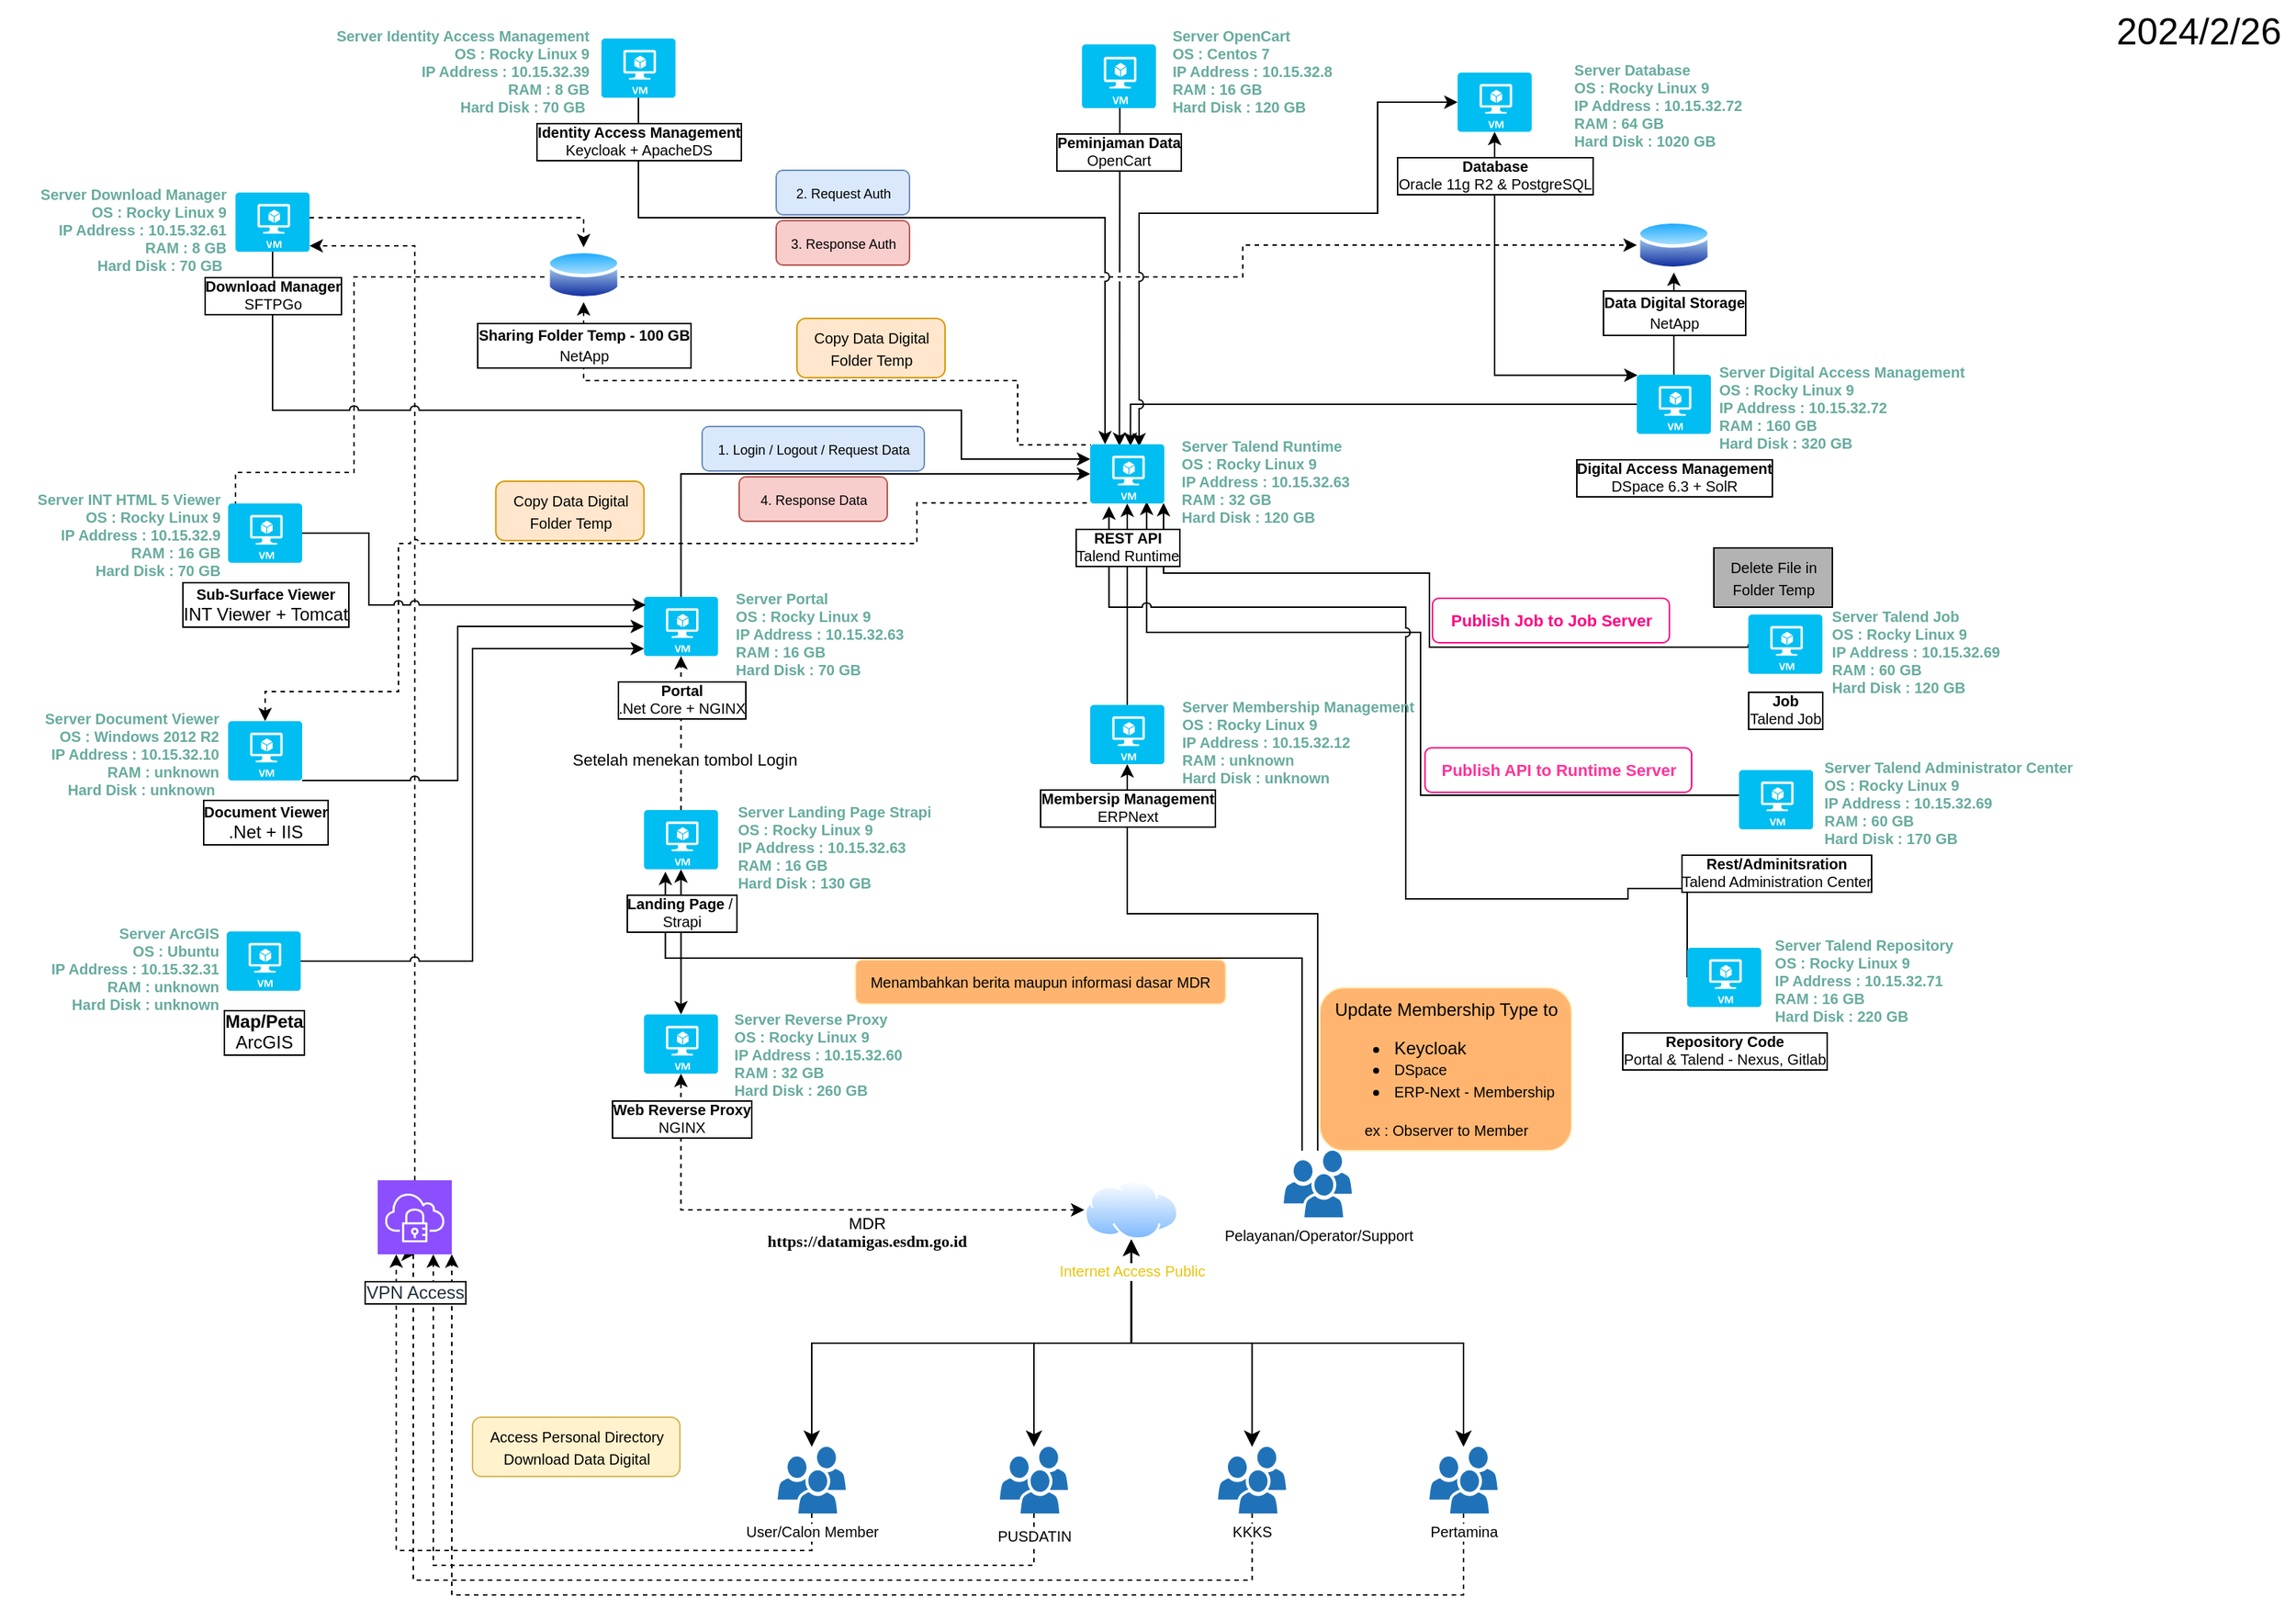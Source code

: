 <mxfile version="23.1.6" type="github">
  <diagram name="Page-1" id="n7LMPVPGlL7gW6K4m0xU">
    <mxGraphModel dx="2625" dy="1633" grid="1" gridSize="10" guides="1" tooltips="1" connect="1" arrows="1" fold="1" page="1" pageScale="1" pageWidth="850" pageHeight="1100" math="0" shadow="0">
      <root>
        <mxCell id="0" />
        <mxCell id="1" parent="0" />
        <mxCell id="qvGo7-0NnfbWmTZy4n0L-1" style="edgeStyle=orthogonalEdgeStyle;rounded=0;orthogonalLoop=1;jettySize=auto;html=1;entryX=0.5;entryY=0;entryDx=0;entryDy=0;entryPerimeter=0;endArrow=none;endFill=0;startArrow=classic;startFill=1;" edge="1" parent="1" source="qvGo7-0NnfbWmTZy4n0L-105" target="qvGo7-0NnfbWmTZy4n0L-67">
          <mxGeometry relative="1" as="geometry" />
        </mxCell>
        <mxCell id="qvGo7-0NnfbWmTZy4n0L-2" style="edgeStyle=orthogonalEdgeStyle;rounded=0;orthogonalLoop=1;jettySize=auto;html=1;exitX=0.5;exitY=0;exitDx=0;exitDy=0;exitPerimeter=0;entryX=0;entryY=0.5;entryDx=0;entryDy=0;dashed=1;" edge="1" parent="1" target="qvGo7-0NnfbWmTZy4n0L-105">
          <mxGeometry relative="1" as="geometry">
            <mxPoint x="290" y="354.5" as="sourcePoint" />
            <mxPoint x="1216.0" y="180" as="targetPoint" />
            <Array as="points">
              <mxPoint x="290" y="332" />
              <mxPoint x="370" y="332" />
              <mxPoint x="370" y="200" />
              <mxPoint x="970" y="200" />
              <mxPoint x="970" y="179" />
            </Array>
          </mxGeometry>
        </mxCell>
        <mxCell id="qvGo7-0NnfbWmTZy4n0L-3" style="edgeStyle=orthogonalEdgeStyle;rounded=0;orthogonalLoop=1;jettySize=auto;html=1;entryX=0.01;entryY=0.01;entryDx=0;entryDy=0;entryPerimeter=0;startArrow=classic;startFill=1;exitX=0.5;exitY=1;exitDx=0;exitDy=0;exitPerimeter=0;" edge="1" parent="1" source="qvGo7-0NnfbWmTZy4n0L-61" target="qvGo7-0NnfbWmTZy4n0L-67">
          <mxGeometry relative="1" as="geometry">
            <Array as="points">
              <mxPoint x="1140" y="266" />
            </Array>
          </mxGeometry>
        </mxCell>
        <mxCell id="qvGo7-0NnfbWmTZy4n0L-4" style="edgeStyle=orthogonalEdgeStyle;rounded=0;orthogonalLoop=1;jettySize=auto;html=1;entryX=1;entryY=1;entryDx=0;entryDy=0;entryPerimeter=0;dashed=1;" edge="1" parent="1" source="qvGo7-0NnfbWmTZy4n0L-37" target="qvGo7-0NnfbWmTZy4n0L-95">
          <mxGeometry relative="1" as="geometry">
            <Array as="points">
              <mxPoint x="1119" y="1090" />
              <mxPoint x="436" y="1090" />
            </Array>
          </mxGeometry>
        </mxCell>
        <mxCell id="qvGo7-0NnfbWmTZy4n0L-5" style="edgeStyle=orthogonalEdgeStyle;rounded=0;orthogonalLoop=1;jettySize=auto;html=1;entryX=0.5;entryY=1;entryDx=0;entryDy=0;entryPerimeter=0;dashed=1;" edge="1" parent="1" source="qvGo7-0NnfbWmTZy4n0L-36" target="qvGo7-0NnfbWmTZy4n0L-95">
          <mxGeometry relative="1" as="geometry">
            <Array as="points">
              <mxPoint x="976" y="1080" />
              <mxPoint x="410" y="1080" />
              <mxPoint x="410" y="860" />
            </Array>
          </mxGeometry>
        </mxCell>
        <mxCell id="qvGo7-0NnfbWmTZy4n0L-6" style="edgeStyle=orthogonalEdgeStyle;rounded=0;orthogonalLoop=1;jettySize=auto;html=1;entryX=0.25;entryY=1;entryDx=0;entryDy=0;entryPerimeter=0;dashed=1;" edge="1" parent="1" source="qvGo7-0NnfbWmTZy4n0L-35" target="qvGo7-0NnfbWmTZy4n0L-95">
          <mxGeometry relative="1" as="geometry">
            <Array as="points">
              <mxPoint x="679" y="1060" />
              <mxPoint x="399" y="1060" />
            </Array>
          </mxGeometry>
        </mxCell>
        <mxCell id="qvGo7-0NnfbWmTZy4n0L-7" style="edgeStyle=orthogonalEdgeStyle;rounded=0;orthogonalLoop=1;jettySize=auto;html=1;entryX=0.75;entryY=1;entryDx=0;entryDy=0;entryPerimeter=0;dashed=1;" edge="1" parent="1" source="qvGo7-0NnfbWmTZy4n0L-31" target="qvGo7-0NnfbWmTZy4n0L-95">
          <mxGeometry relative="1" as="geometry">
            <Array as="points">
              <mxPoint x="829" y="1070" />
              <mxPoint x="424" y="1070" />
            </Array>
          </mxGeometry>
        </mxCell>
        <mxCell id="qvGo7-0NnfbWmTZy4n0L-8" style="edgeStyle=orthogonalEdgeStyle;rounded=0;orthogonalLoop=1;jettySize=auto;html=1;entryX=0.5;entryY=1;entryDx=0;entryDy=0;entryPerimeter=0;" edge="1" parent="1" source="qvGo7-0NnfbWmTZy4n0L-59" target="qvGo7-0NnfbWmTZy4n0L-51">
          <mxGeometry relative="1" as="geometry">
            <Array as="points">
              <mxPoint x="960" y="630" />
              <mxPoint x="842" y="630" />
            </Array>
            <mxPoint x="1167" y="613" as="sourcePoint" />
            <mxPoint x="827" y="680" as="targetPoint" />
          </mxGeometry>
        </mxCell>
        <mxCell id="qvGo7-0NnfbWmTZy4n0L-9" style="edgeStyle=orthogonalEdgeStyle;rounded=0;orthogonalLoop=1;jettySize=auto;html=1;dashed=1;" edge="1" parent="1" source="qvGo7-0NnfbWmTZy4n0L-95" target="qvGo7-0NnfbWmTZy4n0L-74">
          <mxGeometry relative="1" as="geometry">
            <mxPoint x="411" y="810" as="sourcePoint" />
            <mxPoint x="340" y="179" as="targetPoint" />
            <Array as="points">
              <mxPoint x="411" y="179" />
            </Array>
          </mxGeometry>
        </mxCell>
        <mxCell id="qvGo7-0NnfbWmTZy4n0L-10" style="edgeStyle=orthogonalEdgeStyle;rounded=0;orthogonalLoop=1;jettySize=auto;html=1;entryX=0;entryY=0.5;entryDx=0;entryDy=0;entryPerimeter=0;jumpStyle=arc;" edge="1" parent="1" target="qvGo7-0NnfbWmTZy4n0L-39">
          <mxGeometry relative="1" as="geometry">
            <mxPoint x="335" y="540.0" as="sourcePoint" />
            <Array as="points">
              <mxPoint x="440" y="540" />
              <mxPoint x="440" y="436" />
            </Array>
          </mxGeometry>
        </mxCell>
        <mxCell id="qvGo7-0NnfbWmTZy4n0L-11" style="edgeStyle=orthogonalEdgeStyle;rounded=0;orthogonalLoop=1;jettySize=auto;html=1;entryX=0.01;entryY=0.99;entryDx=0;entryDy=0;entryPerimeter=0;endArrow=none;endFill=0;startArrow=classic;startFill=1;dashed=1;jumpStyle=arc;exitX=0.5;exitY=0;exitDx=0;exitDy=0;exitPerimeter=0;" edge="1" parent="1" source="qvGo7-0NnfbWmTZy4n0L-89" target="qvGo7-0NnfbWmTZy4n0L-48">
          <mxGeometry relative="1" as="geometry">
            <Array as="points">
              <mxPoint x="310" y="480" />
              <mxPoint x="400" y="480" />
              <mxPoint x="400" y="380" />
              <mxPoint x="750" y="380" />
              <mxPoint x="750" y="353" />
            </Array>
          </mxGeometry>
        </mxCell>
        <mxCell id="qvGo7-0NnfbWmTZy4n0L-12" style="edgeStyle=orthogonalEdgeStyle;rounded=0;orthogonalLoop=1;jettySize=auto;html=1;exitX=0;exitY=0.5;exitDx=0;exitDy=0;exitPerimeter=0;entryX=0.803;entryY=0.004;entryDx=0;entryDy=0;entryPerimeter=0;jumpStyle=arc;" edge="1" parent="1" source="qvGo7-0NnfbWmTZy4n0L-67">
          <mxGeometry relative="1" as="geometry">
            <Array as="points">
              <mxPoint x="894" y="286" />
            </Array>
            <mxPoint x="1309" y="234" as="sourcePoint" />
            <mxPoint x="894.15" y="314.16" as="targetPoint" />
          </mxGeometry>
        </mxCell>
        <mxCell id="qvGo7-0NnfbWmTZy4n0L-13" style="edgeStyle=orthogonalEdgeStyle;rounded=0;orthogonalLoop=1;jettySize=auto;html=1;exitX=0;exitY=0.5;exitDx=0;exitDy=0;exitPerimeter=0;entryX=0.99;entryY=0.99;entryDx=0;entryDy=0;entryPerimeter=0;jumpStyle=arc;" edge="1" parent="1" source="qvGo7-0NnfbWmTZy4n0L-64" target="qvGo7-0NnfbWmTZy4n0L-48">
          <mxGeometry relative="1" as="geometry">
            <mxPoint x="1327.26" y="365" as="sourcePoint" />
            <mxPoint x="908" y="315" as="targetPoint" />
            <Array as="points">
              <mxPoint x="1311" y="450" />
              <mxPoint x="1096" y="450" />
              <mxPoint x="1096" y="400" />
              <mxPoint x="917" y="400" />
            </Array>
          </mxGeometry>
        </mxCell>
        <mxCell id="qvGo7-0NnfbWmTZy4n0L-14" style="edgeStyle=orthogonalEdgeStyle;rounded=0;orthogonalLoop=1;jettySize=auto;html=1;entryX=0.762;entryY=0.968;entryDx=0;entryDy=0;entryPerimeter=0;" edge="1" parent="1" source="qvGo7-0NnfbWmTZy4n0L-57" target="qvGo7-0NnfbWmTZy4n0L-48">
          <mxGeometry relative="1" as="geometry">
            <mxPoint x="905" y="366" as="targetPoint" />
            <Array as="points">
              <mxPoint x="1090" y="550" />
              <mxPoint x="1090" y="440" />
              <mxPoint x="905" y="440" />
            </Array>
          </mxGeometry>
        </mxCell>
        <mxCell id="qvGo7-0NnfbWmTZy4n0L-15" style="edgeStyle=orthogonalEdgeStyle;rounded=0;orthogonalLoop=1;jettySize=auto;html=1;startArrow=classic;startFill=1;entryX=0.5;entryY=0;entryDx=0;entryDy=0;entryPerimeter=0;jumpStyle=arc;exitX=0;exitY=0.5;exitDx=0;exitDy=0;exitPerimeter=0;jumpSize=6;" edge="1" parent="1" source="qvGo7-0NnfbWmTZy4n0L-61">
          <mxGeometry relative="1" as="geometry">
            <mxPoint x="1192.0" y="105" as="sourcePoint" />
            <mxPoint x="900" y="314.5" as="targetPoint" />
            <Array as="points">
              <mxPoint x="1061" y="82" />
              <mxPoint x="1061" y="157" />
              <mxPoint x="900" y="157" />
            </Array>
          </mxGeometry>
        </mxCell>
        <mxCell id="qvGo7-0NnfbWmTZy4n0L-16" style="edgeStyle=orthogonalEdgeStyle;rounded=0;orthogonalLoop=1;jettySize=auto;html=1;endArrow=none;endFill=0;startArrow=classic;startFill=1;dashed=1;exitX=0.5;exitY=1;exitDx=0;exitDy=0;entryX=0.01;entryY=0.01;entryDx=0;entryDy=0;entryPerimeter=0;" edge="1" parent="1" source="qvGo7-0NnfbWmTZy4n0L-84" target="qvGo7-0NnfbWmTZy4n0L-48">
          <mxGeometry relative="1" as="geometry">
            <mxPoint x="860" y="300" as="targetPoint" />
            <Array as="points">
              <mxPoint x="525" y="270" />
              <mxPoint x="818" y="270" />
              <mxPoint x="818" y="313" />
            </Array>
          </mxGeometry>
        </mxCell>
        <mxCell id="qvGo7-0NnfbWmTZy4n0L-17" style="edgeStyle=orthogonalEdgeStyle;rounded=0;orthogonalLoop=1;jettySize=auto;html=1;entryX=0.253;entryY=0.972;entryDx=0;entryDy=0;entryPerimeter=0;jumpStyle=arc;exitX=0;exitY=0.5;exitDx=0;exitDy=0;exitPerimeter=0;" edge="1" parent="1" source="qvGo7-0NnfbWmTZy4n0L-99">
          <mxGeometry relative="1" as="geometry">
            <Array as="points">
              <mxPoint x="1230" y="613" />
              <mxPoint x="1230" y="620" />
              <mxPoint x="1080" y="620" />
              <mxPoint x="1080" y="423" />
              <mxPoint x="880" y="423" />
            </Array>
            <mxPoint x="1214.97" y="646" as="sourcePoint" />
            <mxPoint x="879.65" y="354.88" as="targetPoint" />
          </mxGeometry>
        </mxCell>
        <mxCell id="qvGo7-0NnfbWmTZy4n0L-18" style="edgeStyle=orthogonalEdgeStyle;rounded=0;orthogonalLoop=1;jettySize=auto;html=1;entryX=0.5;entryY=1;entryDx=0;entryDy=0;entryPerimeter=0;" edge="1" parent="1" source="qvGo7-0NnfbWmTZy4n0L-51" target="qvGo7-0NnfbWmTZy4n0L-48">
          <mxGeometry relative="1" as="geometry" />
        </mxCell>
        <mxCell id="qvGo7-0NnfbWmTZy4n0L-19" style="edgeStyle=orthogonalEdgeStyle;rounded=0;orthogonalLoop=1;jettySize=auto;html=1;entryX=0.689;entryY=1.04;entryDx=0;entryDy=0;entryPerimeter=0;jumpStyle=arc;" edge="1" parent="1" source="qvGo7-0NnfbWmTZy4n0L-59">
          <mxGeometry relative="1" as="geometry">
            <mxPoint x="580.19" y="601.6" as="targetPoint" />
            <mxPoint x="1001" y="740" as="sourcePoint" />
            <Array as="points">
              <mxPoint x="1010" y="660" />
              <mxPoint x="580" y="660" />
            </Array>
          </mxGeometry>
        </mxCell>
        <mxCell id="qvGo7-0NnfbWmTZy4n0L-20" value="" style="edgeStyle=elbowEdgeStyle;elbow=vertical;endArrow=classic;html=1;curved=0;rounded=0;endSize=6;startSize=6;exitX=0.5;exitY=1;exitDx=0;exitDy=0;exitPerimeter=0;entryX=0.254;entryY=0.029;entryDx=0;entryDy=0;entryPerimeter=0;jumpStyle=gap;" edge="1" parent="1">
          <mxGeometry width="50" height="50" relative="1" as="geometry">
            <mxPoint x="887.0" y="86" as="sourcePoint" />
            <mxPoint x="886.7" y="314.16" as="targetPoint" />
            <Array as="points">
              <mxPoint x="886.63" y="212" />
            </Array>
          </mxGeometry>
        </mxCell>
        <mxCell id="qvGo7-0NnfbWmTZy4n0L-21" value="" style="edgeStyle=orthogonalEdgeStyle;rounded=0;orthogonalLoop=1;jettySize=auto;html=1;endArrow=none;endFill=0;startArrow=classic;startFill=1;entryX=0.5;entryY=1;entryDx=0;entryDy=0;entryPerimeter=0;jumpStyle=arc;" edge="1" parent="1" target="qvGo7-0NnfbWmTZy4n0L-77">
          <mxGeometry relative="1" as="geometry">
            <mxPoint x="877" y="313" as="sourcePoint" />
            <mxPoint x="569" y="79" as="targetPoint" />
            <Array as="points">
              <mxPoint x="877" y="160" />
              <mxPoint x="562" y="160" />
            </Array>
          </mxGeometry>
        </mxCell>
        <mxCell id="qvGo7-0NnfbWmTZy4n0L-22" value="" style="edgeStyle=orthogonalEdgeStyle;rounded=0;orthogonalLoop=1;jettySize=auto;html=1;endArrow=none;endFill=0;startArrow=classic;startFill=1;exitX=0;exitY=0.5;exitDx=0;exitDy=0;exitPerimeter=0;jumpStyle=arc;" edge="1" parent="1">
          <mxGeometry relative="1" as="geometry">
            <mxPoint x="867" y="323.0" as="sourcePoint" />
            <mxPoint x="315.0" y="173" as="targetPoint" />
            <Array as="points">
              <mxPoint x="780" y="323" />
              <mxPoint x="780" y="290" />
              <mxPoint x="315" y="290" />
            </Array>
          </mxGeometry>
        </mxCell>
        <mxCell id="qvGo7-0NnfbWmTZy4n0L-23" value="" style="edgeStyle=orthogonalEdgeStyle;rounded=0;orthogonalLoop=1;jettySize=auto;html=1;entryX=0;entryY=0.5;entryDx=0;entryDy=0;entryPerimeter=0;exitX=0.5;exitY=0;exitDx=0;exitDy=0;exitPerimeter=0;" edge="1" parent="1" source="qvGo7-0NnfbWmTZy4n0L-39" target="qvGo7-0NnfbWmTZy4n0L-48">
          <mxGeometry relative="1" as="geometry">
            <mxPoint x="590.74" y="450" as="sourcePoint" />
            <mxPoint x="798" y="350" as="targetPoint" />
            <Array as="points">
              <mxPoint x="591" y="333" />
            </Array>
          </mxGeometry>
        </mxCell>
        <mxCell id="qvGo7-0NnfbWmTZy4n0L-24" value="" style="edgeStyle=elbowEdgeStyle;elbow=vertical;endArrow=classic;html=1;curved=0;rounded=0;endSize=8;startSize=8;startArrow=classic;startFill=1;endFill=1;entryX=0.5;entryY=1;entryDx=0;entryDy=0;" edge="1" parent="1" source="qvGo7-0NnfbWmTZy4n0L-35" target="qvGo7-0NnfbWmTZy4n0L-30">
          <mxGeometry width="50" height="50" relative="1" as="geometry">
            <mxPoint x="477" y="960" as="sourcePoint" />
            <mxPoint x="527" y="910" as="targetPoint" />
          </mxGeometry>
        </mxCell>
        <mxCell id="qvGo7-0NnfbWmTZy4n0L-25" value="" style="edgeStyle=elbowEdgeStyle;elbow=vertical;endArrow=classic;html=1;curved=0;rounded=0;endSize=8;startSize=8;startArrow=classic;startFill=1;endFill=1;" edge="1" parent="1" source="qvGo7-0NnfbWmTZy4n0L-31" target="qvGo7-0NnfbWmTZy4n0L-30">
          <mxGeometry width="50" height="50" relative="1" as="geometry">
            <mxPoint x="677" y="965" as="sourcePoint" />
            <mxPoint x="821" y="857" as="targetPoint" />
          </mxGeometry>
        </mxCell>
        <mxCell id="qvGo7-0NnfbWmTZy4n0L-26" value="" style="edgeStyle=elbowEdgeStyle;elbow=vertical;endArrow=classic;html=1;curved=0;rounded=0;endSize=8;startSize=8;startArrow=classic;startFill=1;endFill=1;" edge="1" parent="1" source="qvGo7-0NnfbWmTZy4n0L-36" target="qvGo7-0NnfbWmTZy4n0L-30">
          <mxGeometry width="50" height="50" relative="1" as="geometry">
            <mxPoint x="590" y="1000" as="sourcePoint" />
            <mxPoint x="654" y="892" as="targetPoint" />
          </mxGeometry>
        </mxCell>
        <mxCell id="qvGo7-0NnfbWmTZy4n0L-27" value="" style="edgeStyle=elbowEdgeStyle;elbow=vertical;endArrow=classic;html=1;curved=0;rounded=0;endSize=8;startSize=8;startArrow=classic;startFill=1;endFill=1;" edge="1" parent="1" source="qvGo7-0NnfbWmTZy4n0L-37" target="qvGo7-0NnfbWmTZy4n0L-30">
          <mxGeometry width="50" height="50" relative="1" as="geometry">
            <mxPoint x="694" y="1000" as="sourcePoint" />
            <mxPoint x="654" y="892" as="targetPoint" />
          </mxGeometry>
        </mxCell>
        <mxCell id="qvGo7-0NnfbWmTZy4n0L-28" value="" style="edgeStyle=orthogonalEdgeStyle;rounded=0;orthogonalLoop=1;jettySize=auto;html=1;dashed=1;startArrow=classic;startFill=1;" edge="1" parent="1" source="qvGo7-0NnfbWmTZy4n0L-30" target="qvGo7-0NnfbWmTZy4n0L-45">
          <mxGeometry relative="1" as="geometry" />
        </mxCell>
        <mxCell id="qvGo7-0NnfbWmTZy4n0L-29" value="&lt;p style=&quot;line-height: normal; margin-top: 0pt; margin-bottom: 0pt; direction: ltr; unicode-bidi: embed; vertical-align: baseline;&quot;&gt;&lt;font style=&quot;font-size: 11px;&quot;&gt;MDR&lt;/font&gt;&lt;/p&gt;&lt;span style=&quot;font-family: Calibri; font-weight: bold;&quot;&gt;&lt;font style=&quot;font-size: 11px;&quot;&gt;https://datamigas.esdm.go.id&lt;/font&gt;&lt;/span&gt;" style="edgeLabel;html=1;align=center;verticalAlign=middle;resizable=0;points=[];labelBackgroundColor=none;" vertex="1" connectable="0" parent="qvGo7-0NnfbWmTZy4n0L-28">
          <mxGeometry x="-0.148" y="-1" relative="1" as="geometry">
            <mxPoint x="8" y="16" as="offset" />
          </mxGeometry>
        </mxCell>
        <mxCell id="qvGo7-0NnfbWmTZy4n0L-30" value="&lt;font style=&quot;font-size: 10px;&quot; color=&quot;#e9c40c&quot;&gt;Internet Access Public&lt;/font&gt;" style="image;aspect=fixed;perimeter=ellipsePerimeter;html=1;align=center;shadow=0;dashed=0;spacingTop=9;image=img/lib/active_directory/internet_cloud.svg;labelBorderColor=none;labelBackgroundColor=default;fontSize=10;" vertex="1" parent="1">
          <mxGeometry x="863" y="810" width="63.49" height="40" as="geometry" />
        </mxCell>
        <mxCell id="qvGo7-0NnfbWmTZy4n0L-31" value="PUSDATIN" style="sketch=0;pointerEvents=1;shadow=0;dashed=0;html=1;strokeColor=none;labelPosition=center;verticalLabelPosition=bottom;verticalAlign=top;outlineConnect=0;align=center;shape=mxgraph.office.users.users;fillColor=#2072B8;labelBackgroundColor=default;fontSize=10;spacingTop=3;labelBorderColor=none;" vertex="1" parent="1">
          <mxGeometry x="806" y="990" width="46" height="45" as="geometry" />
        </mxCell>
        <mxCell id="qvGo7-0NnfbWmTZy4n0L-32" value="" style="edgeStyle=orthogonalEdgeStyle;rounded=0;orthogonalLoop=1;jettySize=auto;html=1;startArrow=classic;startFill=1;endArrow=classic;endFill=1;entryX=0.5;entryY=1;entryDx=0;entryDy=0;entryPerimeter=0;" edge="1" parent="1" source="qvGo7-0NnfbWmTZy4n0L-45" target="qvGo7-0NnfbWmTZy4n0L-42">
          <mxGeometry relative="1" as="geometry" />
        </mxCell>
        <mxCell id="qvGo7-0NnfbWmTZy4n0L-33" value="" style="edgeStyle=orthogonalEdgeStyle;rounded=0;orthogonalLoop=1;jettySize=auto;html=1;dashed=1;" edge="1" parent="1" source="qvGo7-0NnfbWmTZy4n0L-42" target="qvGo7-0NnfbWmTZy4n0L-39">
          <mxGeometry relative="1" as="geometry" />
        </mxCell>
        <mxCell id="qvGo7-0NnfbWmTZy4n0L-34" value="Setelah menekan tombol Login" style="edgeLabel;html=1;align=center;verticalAlign=middle;resizable=0;points=[];labelBackgroundColor=default;" connectable="0" vertex="1" parent="qvGo7-0NnfbWmTZy4n0L-33">
          <mxGeometry x="-0.529" y="-2" relative="1" as="geometry">
            <mxPoint y="-10" as="offset" />
          </mxGeometry>
        </mxCell>
        <mxCell id="qvGo7-0NnfbWmTZy4n0L-35" value="User/Calon Member" style="sketch=0;pointerEvents=1;shadow=0;dashed=0;html=1;strokeColor=none;labelPosition=center;verticalLabelPosition=bottom;verticalAlign=top;outlineConnect=0;align=center;shape=mxgraph.office.users.users;fillColor=#2072B8;labelBackgroundColor=default;fontSize=10;" vertex="1" parent="1">
          <mxGeometry x="656" y="990" width="46" height="45" as="geometry" />
        </mxCell>
        <mxCell id="qvGo7-0NnfbWmTZy4n0L-36" value="KKKS" style="sketch=0;pointerEvents=1;shadow=0;dashed=0;html=1;strokeColor=none;labelPosition=center;verticalLabelPosition=bottom;verticalAlign=top;outlineConnect=0;align=center;shape=mxgraph.office.users.users;fillColor=#2072B8;labelBackgroundColor=default;fontSize=10;" vertex="1" parent="1">
          <mxGeometry x="953.26" y="990" width="46" height="45" as="geometry" />
        </mxCell>
        <mxCell id="qvGo7-0NnfbWmTZy4n0L-37" value="Pertamina" style="sketch=0;pointerEvents=1;shadow=0;dashed=0;html=1;strokeColor=none;labelPosition=center;verticalLabelPosition=bottom;verticalAlign=top;outlineConnect=0;align=center;shape=mxgraph.office.users.users;fillColor=#2072B8;labelBackgroundColor=default;fontSize=10;" vertex="1" parent="1">
          <mxGeometry x="1096" y="990" width="46" height="45" as="geometry" />
        </mxCell>
        <mxCell id="qvGo7-0NnfbWmTZy4n0L-38" value="" style="group" connectable="0" vertex="1" parent="1">
          <mxGeometry x="565.74" y="406" width="188.26" height="80" as="geometry" />
        </mxCell>
        <mxCell id="qvGo7-0NnfbWmTZy4n0L-39" value="&lt;b&gt;Portal&lt;/b&gt;&lt;br style=&quot;font-size: 10px;&quot;&gt;.Net Core + NGINX" style="verticalLabelPosition=bottom;verticalAlign=top;align=center;strokeColor=none;fillColor=#00BEF2;shape=mxgraph.azure.virtual_machine;labelBackgroundColor=default;html=1;spacingTop=10;fontSize=10;labelBorderColor=default;" vertex="1" parent="qvGo7-0NnfbWmTZy4n0L-38">
          <mxGeometry y="10" width="50" height="40" as="geometry" />
        </mxCell>
        <mxCell id="qvGo7-0NnfbWmTZy4n0L-40" value="&lt;p style=&quot;text-align: justify; line-height: 120%; margin-top: 0pt; margin-bottom: 0pt; direction: ltr; unicode-bidi: embed; vertical-align: baseline; font-size: 10px;&quot;&gt;&lt;font color=&quot;#67ab9f&quot; style=&quot;font-size: 10px;&quot;&gt;&lt;b style=&quot;font-size: 10px;&quot;&gt;Server Portal&lt;/b&gt;&lt;/font&gt;&lt;/p&gt;&lt;p style=&quot;text-align: justify; line-height: 120%; margin-top: 0pt; margin-bottom: 0pt; direction: ltr; unicode-bidi: embed; vertical-align: baseline; font-size: 10px;&quot;&gt;&lt;span style=&quot;font-family: Arial; font-size: 10px;&quot;&gt;&lt;font style=&quot;font-size: 10px;&quot;&gt;&lt;b style=&quot;font-size: 10px;&quot;&gt;&lt;font style=&quot;font-size: 10px;&quot; color=&quot;#67ab9f&quot;&gt;OS : Rocky Linux 9&lt;br style=&quot;font-size: 10px;&quot;&gt;IP Address : 10.15.32.63&lt;br style=&quot;font-size: 10px;&quot;&gt;RAM : 16 GB&lt;br style=&quot;font-size: 10px;&quot;&gt;Hard Disk : 70 GB&amp;nbsp;&lt;/font&gt;&lt;br style=&quot;font-size: 10px;&quot;&gt;&lt;/b&gt;&lt;/font&gt;&lt;/span&gt;&lt;/p&gt;&lt;p style=&quot;font-size: 10px;&quot;&gt;&lt;/p&gt;" style="text;html=1;align=center;verticalAlign=middle;resizable=0;points=[];autosize=1;strokeColor=none;fillColor=none;strokeWidth=0;glass=0;rounded=0;fontSize=10;" vertex="1" parent="qvGo7-0NnfbWmTZy4n0L-38">
          <mxGeometry x="48.26" width="140" height="80" as="geometry" />
        </mxCell>
        <mxCell id="qvGo7-0NnfbWmTZy4n0L-41" value="" style="group" connectable="0" vertex="1" parent="1">
          <mxGeometry x="565.74" y="550" width="203.26" height="80" as="geometry" />
        </mxCell>
        <mxCell id="qvGo7-0NnfbWmTZy4n0L-42" value="&lt;b&gt;Landing Page&lt;/b&gt; /&amp;nbsp;&lt;br style=&quot;font-size: 10px;&quot;&gt;Strapi" style="verticalLabelPosition=bottom;verticalAlign=top;align=center;strokeColor=none;fillColor=#00BEF2;shape=mxgraph.azure.virtual_machine;labelBackgroundColor=default;html=1;spacingTop=10;fontSize=10;labelBorderColor=default;" vertex="1" parent="qvGo7-0NnfbWmTZy4n0L-41">
          <mxGeometry y="10" width="50" height="40" as="geometry" />
        </mxCell>
        <mxCell id="qvGo7-0NnfbWmTZy4n0L-43" value="&lt;p style=&quot;text-align: justify; line-height: 120%; margin-top: 0pt; margin-bottom: 0pt; direction: ltr; unicode-bidi: embed; vertical-align: baseline; font-size: 10px;&quot;&gt;&lt;font color=&quot;#67ab9f&quot; style=&quot;font-size: 10px;&quot;&gt;&lt;b style=&quot;font-size: 10px;&quot;&gt;Server Landing Page Strapi&lt;/b&gt;&lt;/font&gt;&lt;/p&gt;&lt;p style=&quot;text-align: justify; line-height: 120%; margin-top: 0pt; margin-bottom: 0pt; direction: ltr; unicode-bidi: embed; vertical-align: baseline; font-size: 10px;&quot;&gt;&lt;span style=&quot;font-family: Arial; font-size: 10px;&quot;&gt;&lt;font style=&quot;font-size: 10px;&quot;&gt;&lt;b style=&quot;font-size: 10px;&quot;&gt;&lt;font style=&quot;font-size: 10px;&quot; color=&quot;#67ab9f&quot;&gt;OS : Rocky Linux 9&lt;br style=&quot;font-size: 10px;&quot;&gt;IP Address : 10.15.32.63&lt;br style=&quot;font-size: 10px;&quot;&gt;RAM : 16 GB&lt;br style=&quot;font-size: 10px;&quot;&gt;Hard Disk : 130 GB&amp;nbsp;&lt;/font&gt;&lt;br style=&quot;font-size: 10px;&quot;&gt;&lt;/b&gt;&lt;/font&gt;&lt;/span&gt;&lt;/p&gt;&lt;p style=&quot;font-size: 10px;&quot;&gt;&lt;/p&gt;" style="text;html=1;align=center;verticalAlign=middle;resizable=0;points=[];autosize=1;strokeColor=none;fillColor=none;strokeWidth=0;glass=0;rounded=0;fontSize=10;" vertex="1" parent="qvGo7-0NnfbWmTZy4n0L-41">
          <mxGeometry x="53.26" width="150" height="80" as="geometry" />
        </mxCell>
        <mxCell id="qvGo7-0NnfbWmTZy4n0L-44" value="" style="group" connectable="0" vertex="1" parent="1">
          <mxGeometry x="565.74" y="690" width="187.26" height="80" as="geometry" />
        </mxCell>
        <mxCell id="qvGo7-0NnfbWmTZy4n0L-45" value="&lt;b&gt;Web Reverse Proxy &lt;/b&gt;&lt;br style=&quot;font-size: 10px;&quot;&gt;NGINX" style="verticalLabelPosition=bottom;html=1;verticalAlign=top;align=center;strokeColor=none;fillColor=#00BEF2;shape=mxgraph.azure.virtual_machine;labelBackgroundColor=default;labelBorderColor=default;spacingTop=11;fontSize=10;" vertex="1" parent="qvGo7-0NnfbWmTZy4n0L-44">
          <mxGeometry y="8" width="50" height="40" as="geometry" />
        </mxCell>
        <mxCell id="qvGo7-0NnfbWmTZy4n0L-46" value="&lt;p style=&quot;text-align: justify; line-height: 120%; margin-top: 0pt; margin-bottom: 0pt; direction: ltr; unicode-bidi: embed; vertical-align: baseline; font-size: 10px;&quot;&gt;&lt;font color=&quot;#67ab9f&quot; style=&quot;font-size: 10px;&quot;&gt;&lt;b style=&quot;font-size: 10px;&quot;&gt;Server Reverse Proxy&lt;/b&gt;&lt;/font&gt;&lt;/p&gt;&lt;p style=&quot;text-align: justify; line-height: 120%; margin-top: 0pt; margin-bottom: 0pt; direction: ltr; unicode-bidi: embed; vertical-align: baseline; font-size: 10px;&quot;&gt;&lt;span style=&quot;font-family: Arial; font-size: 10px;&quot;&gt;&lt;font style=&quot;font-size: 10px;&quot;&gt;&lt;b style=&quot;font-size: 10px;&quot;&gt;&lt;font style=&quot;font-size: 10px;&quot; color=&quot;#67ab9f&quot;&gt;OS : Rocky Linux 9&lt;br style=&quot;font-size: 10px;&quot;&gt;IP Address : 10.15.32.60&lt;br style=&quot;font-size: 10px;&quot;&gt;RAM : 32 GB&lt;br style=&quot;font-size: 10px;&quot;&gt;Hard Disk : 260 GB&amp;nbsp;&lt;/font&gt;&lt;br style=&quot;font-size: 10px;&quot;&gt;&lt;/b&gt;&lt;/font&gt;&lt;/span&gt;&lt;/p&gt;&lt;p style=&quot;font-size: 10px;&quot;&gt;&lt;/p&gt;" style="text;html=1;align=center;verticalAlign=middle;resizable=0;points=[];autosize=1;strokeColor=none;fillColor=none;strokeWidth=0;glass=0;rounded=0;fontSize=10;" vertex="1" parent="qvGo7-0NnfbWmTZy4n0L-44">
          <mxGeometry x="47.26" width="140" height="80" as="geometry" />
        </mxCell>
        <mxCell id="qvGo7-0NnfbWmTZy4n0L-47" value="" style="group;movable=1;resizable=1;rotatable=1;deletable=1;editable=1;locked=0;connectable=1;" connectable="0" vertex="1" parent="1">
          <mxGeometry x="867" y="303" width="188.26" height="80" as="geometry" />
        </mxCell>
        <mxCell id="qvGo7-0NnfbWmTZy4n0L-48" value="&lt;b&gt;REST API&lt;/b&gt;&lt;br style=&quot;font-size: 10px;&quot;&gt;Talend Runtime" style="verticalLabelPosition=bottom;verticalAlign=top;align=center;strokeColor=none;fillColor=#00BEF2;shape=mxgraph.azure.virtual_machine;labelBackgroundColor=default;html=1;spacingTop=10;fontSize=10;labelBorderColor=default;" vertex="1" parent="qvGo7-0NnfbWmTZy4n0L-47">
          <mxGeometry y="10" width="50" height="40" as="geometry" />
        </mxCell>
        <mxCell id="qvGo7-0NnfbWmTZy4n0L-49" value="&lt;p style=&quot;text-align: justify; line-height: 120%; margin-top: 0pt; margin-bottom: 0pt; direction: ltr; unicode-bidi: embed; vertical-align: baseline; font-size: 10px;&quot;&gt;&lt;font color=&quot;#67ab9f&quot; style=&quot;font-size: 10px;&quot;&gt;&lt;b style=&quot;font-size: 10px;&quot;&gt;Server Talend Runtime&lt;/b&gt;&lt;/font&gt;&lt;/p&gt;&lt;p style=&quot;text-align: justify; line-height: 120%; margin-top: 0pt; margin-bottom: 0pt; direction: ltr; unicode-bidi: embed; vertical-align: baseline; font-size: 10px;&quot;&gt;&lt;span style=&quot;font-family: Arial; font-size: 10px;&quot;&gt;&lt;font style=&quot;font-size: 10px;&quot;&gt;&lt;b style=&quot;font-size: 10px;&quot;&gt;&lt;font style=&quot;font-size: 10px;&quot; color=&quot;#67ab9f&quot;&gt;OS : Rocky Linux 9&lt;br style=&quot;font-size: 10px;&quot;&gt;IP Address : 10.15.32.63&lt;br style=&quot;font-size: 10px;&quot;&gt;RAM : 32 GB&lt;br style=&quot;font-size: 10px;&quot;&gt;Hard Disk : 120 GB&amp;nbsp;&lt;/font&gt;&lt;br style=&quot;font-size: 10px;&quot;&gt;&lt;/b&gt;&lt;/font&gt;&lt;/span&gt;&lt;/p&gt;&lt;p style=&quot;font-size: 10px;&quot;&gt;&lt;/p&gt;" style="text;html=1;align=center;verticalAlign=middle;resizable=0;points=[];autosize=1;strokeColor=none;fillColor=none;strokeWidth=0;glass=0;rounded=0;fontSize=10;" vertex="1" parent="qvGo7-0NnfbWmTZy4n0L-47">
          <mxGeometry x="48.26" width="140" height="80" as="geometry" />
        </mxCell>
        <mxCell id="qvGo7-0NnfbWmTZy4n0L-50" value="" style="group" connectable="0" vertex="1" parent="1">
          <mxGeometry x="867" y="479" width="230" height="80" as="geometry" />
        </mxCell>
        <mxCell id="qvGo7-0NnfbWmTZy4n0L-51" value="&lt;b&gt;Membersip Management&lt;/b&gt;&lt;br style=&quot;font-size: 10px;&quot;&gt;ERPNext" style="verticalLabelPosition=bottom;verticalAlign=top;align=center;strokeColor=none;fillColor=#00BEF2;shape=mxgraph.azure.virtual_machine;labelBackgroundColor=default;html=1;spacingTop=10;fontSize=10;labelBorderColor=default;" vertex="1" parent="qvGo7-0NnfbWmTZy4n0L-50">
          <mxGeometry y="10" width="50" height="40" as="geometry" />
        </mxCell>
        <mxCell id="qvGo7-0NnfbWmTZy4n0L-52" value="&lt;p style=&quot;text-align: justify; line-height: 120%; margin-top: 0pt; margin-bottom: 0pt; direction: ltr; unicode-bidi: embed; vertical-align: baseline; font-size: 10px;&quot;&gt;&lt;font color=&quot;#67ab9f&quot; style=&quot;font-size: 10px;&quot;&gt;&lt;b style=&quot;font-size: 10px;&quot;&gt;Server Membership Management&lt;/b&gt;&lt;/font&gt;&lt;/p&gt;&lt;p style=&quot;text-align: justify; line-height: 120%; margin-top: 0pt; margin-bottom: 0pt; direction: ltr; unicode-bidi: embed; vertical-align: baseline; font-size: 10px;&quot;&gt;&lt;span style=&quot;font-family: Arial; font-size: 10px;&quot;&gt;&lt;font style=&quot;font-size: 10px;&quot;&gt;&lt;b style=&quot;font-size: 10px;&quot;&gt;&lt;font style=&quot;font-size: 10px;&quot; color=&quot;#67ab9f&quot;&gt;OS : Rocky Linux 9&lt;br style=&quot;font-size: 10px;&quot;&gt;IP Address : 10.15.32.12&lt;br style=&quot;font-size: 10px;&quot;&gt;RAM : unknown&lt;br style=&quot;font-size: 10px;&quot;&gt;Hard Disk : unknown&amp;nbsp;&lt;/font&gt;&lt;br style=&quot;font-size: 10px;&quot;&gt;&lt;/b&gt;&lt;/font&gt;&lt;/span&gt;&lt;/p&gt;&lt;p style=&quot;font-size: 10px;&quot;&gt;&lt;/p&gt;" style="text;html=1;align=center;verticalAlign=middle;resizable=0;points=[];autosize=1;strokeColor=none;fillColor=none;strokeWidth=0;glass=0;rounded=0;fontSize=10;" vertex="1" parent="qvGo7-0NnfbWmTZy4n0L-50">
          <mxGeometry x="50" width="180" height="80" as="geometry" />
        </mxCell>
        <mxCell id="qvGo7-0NnfbWmTZy4n0L-53" value="" style="group" connectable="0" vertex="1" parent="1">
          <mxGeometry x="861.37" y="26" width="179.26" height="80" as="geometry" />
        </mxCell>
        <mxCell id="qvGo7-0NnfbWmTZy4n0L-54" value="&lt;b&gt;Peminjaman Data&lt;/b&gt;&lt;br style=&quot;font-size: 10px;&quot;&gt;OpenCart" style="verticalLabelPosition=bottom;verticalAlign=top;align=center;strokeColor=none;fillColor=#00BEF2;shape=mxgraph.azure.virtual_machine;labelBackgroundColor=default;html=1;spacingTop=10;fontSize=10;labelBorderColor=default;" vertex="1" parent="qvGo7-0NnfbWmTZy4n0L-53">
          <mxGeometry y="17" width="50" height="43" as="geometry" />
        </mxCell>
        <mxCell id="qvGo7-0NnfbWmTZy4n0L-55" value="&lt;p style=&quot;text-align: justify; line-height: 120%; margin-top: 0pt; margin-bottom: 0pt; direction: ltr; unicode-bidi: embed; vertical-align: baseline; font-size: 10px;&quot;&gt;&lt;font color=&quot;#67ab9f&quot; style=&quot;font-size: 10px;&quot;&gt;&lt;b style=&quot;font-size: 10px;&quot;&gt;Server OpenCart&lt;/b&gt;&lt;/font&gt;&lt;/p&gt;&lt;p style=&quot;text-align: justify; line-height: 120%; margin-top: 0pt; margin-bottom: 0pt; direction: ltr; unicode-bidi: embed; vertical-align: baseline; font-size: 10px;&quot;&gt;&lt;span style=&quot;font-family: Arial; font-size: 10px;&quot;&gt;&lt;font style=&quot;font-size: 10px;&quot;&gt;&lt;b style=&quot;font-size: 10px;&quot;&gt;&lt;font style=&quot;font-size: 10px;&quot; color=&quot;#67ab9f&quot;&gt;OS : Centos 7&lt;br style=&quot;font-size: 10px;&quot;&gt;IP Address : 10.15.32.8&lt;/font&gt;&lt;/b&gt;&lt;/font&gt;&lt;/span&gt;&lt;/p&gt;&lt;p style=&quot;text-align: justify; line-height: 120%; margin-top: 0pt; margin-bottom: 0pt; direction: ltr; unicode-bidi: embed; vertical-align: baseline; font-size: 10px;&quot;&gt;&lt;span style=&quot;font-family: Arial; font-size: 10px;&quot;&gt;&lt;font style=&quot;font-size: 10px;&quot;&gt;&lt;b style=&quot;font-size: 10px;&quot;&gt;&lt;font style=&quot;font-size: 10px;&quot; color=&quot;#67ab9f&quot;&gt;RAM : 16 GB&lt;br style=&quot;font-size: 10px;&quot;&gt;Hard Disk : 120 GB&amp;nbsp;&lt;/font&gt;&lt;br style=&quot;font-size: 10px;&quot;&gt;&lt;/b&gt;&lt;/font&gt;&lt;/span&gt;&lt;/p&gt;&lt;p style=&quot;font-size: 10px;&quot;&gt;&lt;/p&gt;" style="text;html=1;align=center;verticalAlign=middle;resizable=0;points=[];autosize=1;strokeColor=none;fillColor=none;strokeWidth=0;glass=0;rounded=0;fontSize=10;" vertex="1" parent="qvGo7-0NnfbWmTZy4n0L-53">
          <mxGeometry x="49.26" width="130" height="80" as="geometry" />
        </mxCell>
        <mxCell id="qvGo7-0NnfbWmTZy4n0L-56" value="" style="group" connectable="0" vertex="1" parent="1">
          <mxGeometry x="1305" y="520" width="236.26" height="80" as="geometry" />
        </mxCell>
        <mxCell id="qvGo7-0NnfbWmTZy4n0L-57" value="&lt;b&gt;Rest/Adminitsration&lt;/b&gt;&lt;br style=&quot;font-size: 10px;&quot;&gt;Talend Administration Center" style="verticalLabelPosition=bottom;verticalAlign=top;align=center;strokeColor=none;fillColor=#00BEF2;shape=mxgraph.azure.virtual_machine;labelBackgroundColor=default;html=1;spacingTop=10;fontSize=10;labelBorderColor=default;" vertex="1" parent="qvGo7-0NnfbWmTZy4n0L-56">
          <mxGeometry y="13" width="50" height="40" as="geometry" />
        </mxCell>
        <mxCell id="qvGo7-0NnfbWmTZy4n0L-58" value="&lt;p style=&quot;text-align: justify; line-height: 120%; margin-top: 0pt; margin-bottom: 0pt; direction: ltr; unicode-bidi: embed; vertical-align: baseline; font-size: 10px;&quot;&gt;&lt;font color=&quot;#67ab9f&quot; style=&quot;font-size: 10px;&quot;&gt;&lt;b style=&quot;font-size: 10px;&quot;&gt;Server Talend Administrator Center&lt;/b&gt;&lt;/font&gt;&lt;/p&gt;&lt;p style=&quot;text-align: justify; line-height: 120%; margin-top: 0pt; margin-bottom: 0pt; direction: ltr; unicode-bidi: embed; vertical-align: baseline; font-size: 10px;&quot;&gt;&lt;span style=&quot;font-family: Arial; font-size: 10px;&quot;&gt;&lt;font style=&quot;font-size: 10px;&quot;&gt;&lt;b style=&quot;font-size: 10px;&quot;&gt;&lt;font style=&quot;font-size: 10px;&quot; color=&quot;#67ab9f&quot;&gt;OS : Rocky Linux 9&lt;br style=&quot;font-size: 10px;&quot;&gt;IP Address : 10.15.32.69&lt;br&gt;&lt;/font&gt;&lt;/b&gt;&lt;/font&gt;&lt;/span&gt;&lt;b style=&quot;font-family: Arial; background-color: initial;&quot;&gt;&lt;font color=&quot;#67ab9f&quot;&gt;RAM : 60 GB&lt;/font&gt;&lt;/b&gt;&lt;/p&gt;&lt;p style=&quot;text-align: justify; line-height: 120%; margin-top: 0pt; margin-bottom: 0pt; direction: ltr; unicode-bidi: embed; vertical-align: baseline; font-size: 10px;&quot;&gt;&lt;span style=&quot;font-family: Arial; font-size: 10px;&quot;&gt;&lt;font style=&quot;font-size: 10px;&quot;&gt;&lt;b style=&quot;font-size: 10px;&quot;&gt;&lt;font style=&quot;font-size: 10px;&quot; color=&quot;#67ab9f&quot;&gt;Hard Disk : 170 GB&amp;nbsp;&lt;/font&gt;&lt;br style=&quot;font-size: 10px;&quot;&gt;&lt;/b&gt;&lt;/font&gt;&lt;/span&gt;&lt;/p&gt;&lt;p style=&quot;font-size: 10px;&quot;&gt;&lt;/p&gt;" style="text;html=1;align=center;verticalAlign=middle;resizable=0;points=[];autosize=1;strokeColor=none;fillColor=none;strokeWidth=0;glass=0;rounded=0;fontSize=10;" vertex="1" parent="qvGo7-0NnfbWmTZy4n0L-56">
          <mxGeometry x="46.26" width="190" height="80" as="geometry" />
        </mxCell>
        <mxCell id="qvGo7-0NnfbWmTZy4n0L-59" value="Pelayanan/Operator/Support" style="sketch=0;pointerEvents=1;shadow=0;dashed=0;html=1;strokeColor=none;labelPosition=center;verticalLabelPosition=bottom;verticalAlign=top;outlineConnect=0;align=center;shape=mxgraph.office.users.users;fillColor=#2072B8;labelBackgroundColor=default;fontSize=10;" vertex="1" parent="1">
          <mxGeometry x="997.63" y="790" width="46" height="45" as="geometry" />
        </mxCell>
        <mxCell id="qvGo7-0NnfbWmTZy4n0L-60" value="" style="group" connectable="0" vertex="1" parent="1">
          <mxGeometry x="1135" y="49" width="185" height="80" as="geometry" />
        </mxCell>
        <mxCell id="qvGo7-0NnfbWmTZy4n0L-61" value="&lt;b&gt;Database&lt;/b&gt;&lt;br style=&quot;font-size: 10px;&quot;&gt;&lt;div style=&quot;text-align: left;&quot;&gt;Oracle 11g R2 &amp;amp; PostgreSQL&lt;/div&gt;" style="verticalLabelPosition=bottom;verticalAlign=top;align=center;strokeColor=none;fillColor=#00BEF2;shape=mxgraph.azure.virtual_machine;labelBackgroundColor=default;html=1;spacingTop=10;fontSize=10;labelBorderColor=default;" vertex="1" parent="qvGo7-0NnfbWmTZy4n0L-60">
          <mxGeometry x="-20" y="13" width="50" height="40" as="geometry" />
        </mxCell>
        <mxCell id="qvGo7-0NnfbWmTZy4n0L-62" value="&lt;p style=&quot;text-align: justify; line-height: 120%; margin-top: 0pt; margin-bottom: 0pt; direction: ltr; unicode-bidi: embed; vertical-align: baseline; font-size: 10px;&quot;&gt;&lt;font color=&quot;#67ab9f&quot; style=&quot;font-size: 10px;&quot;&gt;&lt;b style=&quot;font-size: 10px;&quot;&gt;Server Database&lt;/b&gt;&lt;/font&gt;&lt;/p&gt;&lt;p style=&quot;text-align: justify; line-height: 120%; margin-top: 0pt; margin-bottom: 0pt; direction: ltr; unicode-bidi: embed; vertical-align: baseline; font-size: 10px;&quot;&gt;&lt;span style=&quot;font-family: Arial; font-size: 10px;&quot;&gt;&lt;font style=&quot;font-size: 10px;&quot;&gt;&lt;b style=&quot;font-size: 10px;&quot;&gt;&lt;font style=&quot;font-size: 10px;&quot; color=&quot;#67ab9f&quot;&gt;OS : Rocky Linux 9&lt;br style=&quot;font-size: 10px;&quot;&gt;IP Address : 10.15.32.72&lt;/font&gt;&lt;/b&gt;&lt;/font&gt;&lt;/span&gt;&lt;/p&gt;&lt;p style=&quot;text-align: justify; line-height: 120%; margin-top: 0pt; margin-bottom: 0pt; direction: ltr; unicode-bidi: embed; vertical-align: baseline; font-size: 10px;&quot;&gt;&lt;span style=&quot;font-family: Arial; font-size: 10px;&quot;&gt;&lt;font style=&quot;font-size: 10px;&quot;&gt;&lt;b style=&quot;font-size: 10px;&quot;&gt;&lt;font style=&quot;font-size: 10px;&quot; color=&quot;#67ab9f&quot;&gt;RAM : 64 GB&lt;br style=&quot;font-size: 10px;&quot;&gt;Hard Disk : 1020 GB&amp;nbsp;&lt;/font&gt;&lt;br style=&quot;font-size: 10px;&quot;&gt;&lt;/b&gt;&lt;/font&gt;&lt;/span&gt;&lt;/p&gt;&lt;p style=&quot;font-size: 10px;&quot;&gt;&lt;/p&gt;" style="text;html=1;align=center;verticalAlign=middle;resizable=0;points=[];autosize=1;strokeColor=none;fillColor=none;strokeWidth=0;glass=0;rounded=0;fontSize=10;" vertex="1" parent="qvGo7-0NnfbWmTZy4n0L-60">
          <mxGeometry x="45" width="140" height="80" as="geometry" />
        </mxCell>
        <mxCell id="qvGo7-0NnfbWmTZy4n0L-63" value="" style="group" connectable="0" vertex="1" parent="1">
          <mxGeometry x="1311.26" y="415" width="182.74" height="80" as="geometry" />
        </mxCell>
        <mxCell id="qvGo7-0NnfbWmTZy4n0L-64" value="&lt;b&gt;Job&lt;/b&gt;&lt;br style=&quot;font-size: 10px;&quot;&gt;Talend Job" style="verticalLabelPosition=bottom;verticalAlign=top;align=center;strokeColor=none;fillColor=#00BEF2;shape=mxgraph.azure.virtual_machine;labelBackgroundColor=default;html=1;spacingTop=5;fontSize=10;labelBorderColor=default;" vertex="1" parent="qvGo7-0NnfbWmTZy4n0L-63">
          <mxGeometry y="13" width="50" height="40" as="geometry" />
        </mxCell>
        <mxCell id="qvGo7-0NnfbWmTZy4n0L-65" value="&lt;p style=&quot;text-align: justify; line-height: 120%; margin-top: 0pt; margin-bottom: 0pt; direction: ltr; unicode-bidi: embed; vertical-align: baseline; font-size: 10px;&quot;&gt;&lt;font color=&quot;#67ab9f&quot; style=&quot;font-size: 10px;&quot;&gt;&lt;b style=&quot;font-size: 10px;&quot;&gt;Server Talend Job&lt;/b&gt;&lt;/font&gt;&lt;/p&gt;&lt;p style=&quot;text-align: justify; line-height: 120%; margin-top: 0pt; margin-bottom: 0pt; direction: ltr; unicode-bidi: embed; vertical-align: baseline; font-size: 10px;&quot;&gt;&lt;span style=&quot;font-family: Arial; font-size: 10px;&quot;&gt;&lt;font style=&quot;font-size: 10px;&quot;&gt;&lt;b style=&quot;font-size: 10px;&quot;&gt;&lt;font style=&quot;font-size: 10px;&quot; color=&quot;#67ab9f&quot;&gt;OS : Rocky Linux 9&lt;br style=&quot;font-size: 10px;&quot;&gt;IP Address : 10.15.32.69&lt;br&gt;&lt;/font&gt;&lt;/b&gt;&lt;/font&gt;&lt;/span&gt;&lt;b style=&quot;font-family: Arial; background-color: initial;&quot;&gt;&lt;font color=&quot;#67ab9f&quot;&gt;RAM : 60 GB&lt;/font&gt;&lt;/b&gt;&lt;/p&gt;&lt;p style=&quot;text-align: justify; line-height: 120%; margin-top: 0pt; margin-bottom: 0pt; direction: ltr; unicode-bidi: embed; vertical-align: baseline; font-size: 10px;&quot;&gt;&lt;span style=&quot;font-family: Arial; font-size: 10px;&quot;&gt;&lt;font style=&quot;font-size: 10px;&quot;&gt;&lt;b style=&quot;font-size: 10px;&quot;&gt;&lt;font style=&quot;font-size: 10px;&quot; color=&quot;#67ab9f&quot;&gt;Hard Disk : 120 GB&amp;nbsp;&lt;/font&gt;&lt;br style=&quot;font-size: 10px;&quot;&gt;&lt;/b&gt;&lt;/font&gt;&lt;/span&gt;&lt;/p&gt;&lt;p style=&quot;font-size: 10px;&quot;&gt;&lt;/p&gt;" style="text;html=1;align=center;verticalAlign=middle;resizable=0;points=[];autosize=1;strokeColor=none;fillColor=none;strokeWidth=0;glass=0;rounded=0;fontSize=10;" vertex="1" parent="qvGo7-0NnfbWmTZy4n0L-63">
          <mxGeometry x="42.74" y="3" width="140" height="80" as="geometry" />
        </mxCell>
        <mxCell id="qvGo7-0NnfbWmTZy4n0L-66" value="" style="group" connectable="0" vertex="1" parent="1">
          <mxGeometry x="1236" y="253" width="233.26" height="80" as="geometry" />
        </mxCell>
        <mxCell id="qvGo7-0NnfbWmTZy4n0L-67" value="&lt;b&gt;Digital Access Management&lt;/b&gt;&lt;br style=&quot;font-size: 10px;&quot;&gt;&lt;span style=&quot;text-align: left;&quot;&gt;DSpace 6.3 +&amp;nbsp;SolR&lt;/span&gt;" style="verticalLabelPosition=bottom;verticalAlign=top;align=center;strokeColor=none;fillColor=#00BEF2;shape=mxgraph.azure.virtual_machine;labelBackgroundColor=default;html=1;spacingTop=10;fontSize=10;labelBorderColor=default;" vertex="1" parent="qvGo7-0NnfbWmTZy4n0L-66">
          <mxGeometry y="13" width="50" height="40" as="geometry" />
        </mxCell>
        <mxCell id="qvGo7-0NnfbWmTZy4n0L-68" value="&lt;p style=&quot;text-align: justify; line-height: 120%; margin-top: 0pt; margin-bottom: 0pt; direction: ltr; unicode-bidi: embed; vertical-align: baseline; font-size: 10px;&quot;&gt;&lt;font color=&quot;#67ab9f&quot; style=&quot;font-size: 10px;&quot;&gt;&lt;b style=&quot;font-size: 10px;&quot;&gt;Server Digital Access Management&lt;/b&gt;&lt;/font&gt;&lt;/p&gt;&lt;p style=&quot;text-align: justify; line-height: 120%; margin-top: 0pt; margin-bottom: 0pt; direction: ltr; unicode-bidi: embed; vertical-align: baseline; font-size: 10px;&quot;&gt;&lt;span style=&quot;font-family: Arial; font-size: 10px;&quot;&gt;&lt;font style=&quot;font-size: 10px;&quot;&gt;&lt;b style=&quot;font-size: 10px;&quot;&gt;&lt;font style=&quot;font-size: 10px;&quot; color=&quot;#67ab9f&quot;&gt;OS : Rocky Linux 9&lt;br style=&quot;font-size: 10px;&quot;&gt;IP Address : 10.15.32.72&lt;/font&gt;&lt;/b&gt;&lt;/font&gt;&lt;/span&gt;&lt;/p&gt;&lt;p style=&quot;text-align: justify; line-height: 120%; margin-top: 0pt; margin-bottom: 0pt; direction: ltr; unicode-bidi: embed; vertical-align: baseline; font-size: 10px;&quot;&gt;&lt;span style=&quot;font-family: Arial; font-size: 10px;&quot;&gt;&lt;font style=&quot;font-size: 10px;&quot;&gt;&lt;b style=&quot;font-size: 10px;&quot;&gt;&lt;font style=&quot;font-size: 10px;&quot; color=&quot;#67ab9f&quot;&gt;RAM : 160 GB&lt;br style=&quot;font-size: 10px;&quot;&gt;Hard Disk : 320 GB&amp;nbsp;&lt;/font&gt;&lt;br style=&quot;font-size: 10px;&quot;&gt;&lt;/b&gt;&lt;/font&gt;&lt;/span&gt;&lt;/p&gt;&lt;p style=&quot;font-size: 10px;&quot;&gt;&lt;/p&gt;" style="text;html=1;align=center;verticalAlign=middle;resizable=0;points=[];autosize=1;strokeColor=none;fillColor=none;strokeWidth=0;glass=0;rounded=0;fontSize=10;" vertex="1" parent="qvGo7-0NnfbWmTZy4n0L-66">
          <mxGeometry x="43.26" width="190" height="80" as="geometry" />
        </mxCell>
        <mxCell id="qvGo7-0NnfbWmTZy4n0L-69" value="" style="group" connectable="0" vertex="1" parent="1">
          <mxGeometry x="131" y="339" width="204" height="80" as="geometry" />
        </mxCell>
        <mxCell id="qvGo7-0NnfbWmTZy4n0L-70" value="&lt;p style=&quot;line-height: 120%; margin-top: 0pt; margin-bottom: 0pt; direction: ltr; unicode-bidi: embed; vertical-align: baseline; font-size: 10px;&quot;&gt;&lt;font style=&quot;font-size: 10px;&quot; color=&quot;#67ab9f&quot;&gt;&lt;b style=&quot;font-size: 10px;&quot;&gt;Server INT HTML 5 Viewer&lt;/b&gt;&lt;/font&gt;&lt;/p&gt;&lt;p style=&quot;line-height: 120%; margin-top: 0pt; margin-bottom: 0pt; direction: ltr; unicode-bidi: embed; vertical-align: baseline; font-size: 10px;&quot;&gt;&lt;span style=&quot;font-family: Arial; font-size: 10px;&quot;&gt;&lt;font style=&quot;font-size: 10px;&quot;&gt;&lt;b style=&quot;font-size: 10px;&quot;&gt;&lt;font color=&quot;#67ab9f&quot; style=&quot;font-size: 10px;&quot;&gt;OS : Rocky Linux 9&lt;br style=&quot;font-size: 10px;&quot;&gt;IP Address : 10.15.32.9&lt;br style=&quot;font-size: 10px;&quot;&gt;RAM : 16 GB&lt;br style=&quot;font-size: 10px;&quot;&gt;Hard Disk : 70 GB&lt;/font&gt;&lt;br style=&quot;font-size: 10px;&quot;&gt;&lt;/b&gt;&lt;/font&gt;&lt;/span&gt;&lt;/p&gt;&lt;p style=&quot;font-size: 10px;&quot;&gt;&lt;/p&gt;" style="text;html=1;align=right;verticalAlign=middle;resizable=0;points=[];autosize=1;strokeColor=none;fillColor=none;strokeWidth=0;glass=0;rounded=0;fontSize=10;" vertex="1" parent="qvGo7-0NnfbWmTZy4n0L-69">
          <mxGeometry width="150" height="80" as="geometry" />
        </mxCell>
        <mxCell id="qvGo7-0NnfbWmTZy4n0L-71" value="&lt;b style=&quot;font-size: 10px;&quot;&gt;Sub-Surface Viewer&lt;/b&gt;&lt;br&gt;INT Viewer + Tomcat" style="verticalLabelPosition=bottom;verticalAlign=top;align=center;strokeColor=none;fillColor=#00BEF2;shape=mxgraph.azure.virtual_machine;labelBackgroundColor=default;html=1;spacingTop=6;fontSize=12;labelBorderColor=default;" vertex="1" parent="qvGo7-0NnfbWmTZy4n0L-69">
          <mxGeometry x="154" y="14" width="50" height="40" as="geometry" />
        </mxCell>
        <mxCell id="qvGo7-0NnfbWmTZy4n0L-72" value="" style="group" connectable="0" vertex="1" parent="1">
          <mxGeometry x="135" y="133" width="205" height="80" as="geometry" />
        </mxCell>
        <mxCell id="qvGo7-0NnfbWmTZy4n0L-73" value="&lt;p style=&quot;line-height: 120%; margin-top: 0pt; margin-bottom: 0pt; direction: ltr; unicode-bidi: embed; vertical-align: baseline; font-size: 10px;&quot;&gt;&lt;font style=&quot;font-size: 10px;&quot; color=&quot;#67ab9f&quot;&gt;&lt;b style=&quot;font-size: 10px;&quot;&gt;Server Download Manager&lt;/b&gt;&lt;/font&gt;&lt;/p&gt;&lt;p style=&quot;line-height: 120%; margin-top: 0pt; margin-bottom: 0pt; direction: ltr; unicode-bidi: embed; vertical-align: baseline; font-size: 10px;&quot;&gt;&lt;span style=&quot;font-family: Arial; font-size: 10px;&quot;&gt;&lt;font style=&quot;font-size: 10px;&quot;&gt;&lt;b style=&quot;font-size: 10px;&quot;&gt;&lt;font color=&quot;#67ab9f&quot; style=&quot;font-size: 10px;&quot;&gt;OS : Rocky Linux 9&lt;br style=&quot;font-size: 10px;&quot;&gt;IP Address : 10.15.32.61&lt;br style=&quot;font-size: 10px;&quot;&gt;RAM : 8 GB&lt;br style=&quot;font-size: 10px;&quot;&gt;Hard Disk : 70 GB&amp;nbsp;&lt;/font&gt;&lt;br style=&quot;font-size: 10px;&quot;&gt;&lt;/b&gt;&lt;/font&gt;&lt;/span&gt;&lt;/p&gt;&lt;p style=&quot;font-size: 10px;&quot;&gt;&lt;/p&gt;" style="text;html=1;align=right;verticalAlign=middle;resizable=0;points=[];autosize=1;strokeColor=none;fillColor=none;strokeWidth=0;glass=0;rounded=0;fontSize=10;" vertex="1" parent="qvGo7-0NnfbWmTZy4n0L-72">
          <mxGeometry width="150" height="80" as="geometry" />
        </mxCell>
        <mxCell id="qvGo7-0NnfbWmTZy4n0L-74" value="&lt;b&gt;Download Manager&lt;/b&gt;&lt;br style=&quot;font-size: 10px;&quot;&gt;SFTPGo" style="verticalLabelPosition=bottom;verticalAlign=top;align=center;strokeColor=none;fillColor=#00BEF2;shape=mxgraph.azure.virtual_machine;labelBackgroundColor=default;html=1;spacingTop=10;fontSize=10;labelBorderColor=default;" vertex="1" parent="qvGo7-0NnfbWmTZy4n0L-72">
          <mxGeometry x="155" y="10" width="50" height="40" as="geometry" />
        </mxCell>
        <mxCell id="qvGo7-0NnfbWmTZy4n0L-75" value="" style="group" connectable="0" vertex="1" parent="1">
          <mxGeometry x="340" y="26" width="247" height="80" as="geometry" />
        </mxCell>
        <mxCell id="qvGo7-0NnfbWmTZy4n0L-76" value="&lt;p style=&quot;line-height: 120%; margin-top: 0pt; margin-bottom: 0pt; direction: ltr; unicode-bidi: embed; vertical-align: baseline; font-size: 10px;&quot;&gt;&lt;font style=&quot;font-size: 10px;&quot; color=&quot;#67ab9f&quot;&gt;&lt;b style=&quot;font-size: 10px;&quot;&gt;Server Identity Access Management&lt;/b&gt;&lt;/font&gt;&lt;/p&gt;&lt;p style=&quot;line-height: 120%; margin-top: 0pt; margin-bottom: 0pt; direction: ltr; unicode-bidi: embed; vertical-align: baseline; font-size: 10px;&quot;&gt;&lt;span style=&quot;font-family: Arial; font-size: 10px;&quot;&gt;&lt;font style=&quot;font-size: 10px;&quot;&gt;&lt;b style=&quot;font-size: 10px;&quot;&gt;&lt;font color=&quot;#67ab9f&quot; style=&quot;font-size: 10px;&quot;&gt;OS : Rocky Linux 9&lt;br style=&quot;font-size: 10px;&quot;&gt;IP Address : 10.15.32.39&lt;/font&gt;&lt;/b&gt;&lt;/font&gt;&lt;/span&gt;&lt;/p&gt;&lt;p style=&quot;line-height: 120%; margin-top: 0pt; margin-bottom: 0pt; direction: ltr; unicode-bidi: embed; vertical-align: baseline; font-size: 10px;&quot;&gt;&lt;span style=&quot;font-family: Arial; font-size: 10px;&quot;&gt;&lt;font style=&quot;font-size: 10px;&quot;&gt;&lt;b style=&quot;font-size: 10px;&quot;&gt;&lt;font color=&quot;#67ab9f&quot; style=&quot;font-size: 10px;&quot;&gt;RAM : 8 GB&lt;br style=&quot;font-size: 10px;&quot;&gt;Hard Disk : 70 GB&amp;nbsp;&lt;/font&gt;&lt;br style=&quot;font-size: 10px;&quot;&gt;&lt;/b&gt;&lt;/font&gt;&lt;/span&gt;&lt;/p&gt;&lt;p style=&quot;font-size: 10px;&quot;&gt;&lt;/p&gt;" style="text;html=1;align=right;verticalAlign=middle;resizable=0;points=[];autosize=1;strokeColor=none;fillColor=none;strokeWidth=0;glass=0;rounded=0;fontSize=10;" vertex="1" parent="qvGo7-0NnfbWmTZy4n0L-75">
          <mxGeometry width="190" height="80" as="geometry" />
        </mxCell>
        <mxCell id="qvGo7-0NnfbWmTZy4n0L-77" value="&lt;b&gt;Identity Access Management&lt;/b&gt;&lt;br style=&quot;font-size: 10px;&quot;&gt;Keycloak + ApacheDS" style="verticalLabelPosition=bottom;verticalAlign=top;align=center;strokeColor=none;fillColor=#00BEF2;shape=mxgraph.azure.virtual_machine;labelBackgroundColor=default;html=1;spacingTop=10;fontSize=10;labelBorderColor=default;" vertex="1" parent="qvGo7-0NnfbWmTZy4n0L-75">
          <mxGeometry x="197" y="13" width="50" height="40" as="geometry" />
        </mxCell>
        <mxCell id="qvGo7-0NnfbWmTZy4n0L-78" style="edgeStyle=orthogonalEdgeStyle;rounded=0;orthogonalLoop=1;jettySize=auto;html=1;jumpStyle=arc;exitX=1;exitY=0.5;exitDx=0;exitDy=0;exitPerimeter=0;" edge="1" parent="1" source="qvGo7-0NnfbWmTZy4n0L-92" target="qvGo7-0NnfbWmTZy4n0L-39">
          <mxGeometry relative="1" as="geometry">
            <mxPoint x="334.0" y="697.077" as="sourcePoint" />
            <mxPoint x="565.74" y="451" as="targetPoint" />
            <Array as="points">
              <mxPoint x="450" y="662" />
              <mxPoint x="450" y="451" />
            </Array>
          </mxGeometry>
        </mxCell>
        <mxCell id="qvGo7-0NnfbWmTZy4n0L-79" style="edgeStyle=orthogonalEdgeStyle;rounded=0;orthogonalLoop=1;jettySize=auto;html=1;entryX=0.245;entryY=0.138;entryDx=0;entryDy=0;entryPerimeter=0;jumpStyle=arc;exitX=1;exitY=0.5;exitDx=0;exitDy=0;exitPerimeter=0;" edge="1" parent="1" source="qvGo7-0NnfbWmTZy4n0L-71">
          <mxGeometry relative="1" as="geometry">
            <mxPoint x="324" y="373" as="sourcePoint" />
            <mxPoint x="566.99" y="421.52" as="targetPoint" />
            <Array as="points">
              <mxPoint x="380" y="373" />
              <mxPoint x="380" y="421" />
            </Array>
          </mxGeometry>
        </mxCell>
        <mxCell id="qvGo7-0NnfbWmTZy4n0L-80" value="&lt;font style=&quot;font-size: 9px;&quot;&gt;1. Login / Logout /&amp;nbsp;Request Data&lt;/font&gt;" style="text;html=1;align=center;verticalAlign=middle;resizable=0;points=[];autosize=1;strokeColor=#6c8ebf;fillColor=#dae8fc;strokeWidth=1;rounded=1;shadow=0;" vertex="1" parent="1">
          <mxGeometry x="605" y="301" width="150" height="30" as="geometry" />
        </mxCell>
        <mxCell id="qvGo7-0NnfbWmTZy4n0L-81" value="&lt;font style=&quot;font-size: 9px;&quot;&gt;2. Request Auth&lt;/font&gt;" style="text;html=1;align=center;verticalAlign=middle;resizable=0;points=[];autosize=1;strokeColor=#6c8ebf;fillColor=#dae8fc;strokeWidth=1;rounded=1;shadow=0;" vertex="1" parent="1">
          <mxGeometry x="655" y="128" width="90" height="30" as="geometry" />
        </mxCell>
        <mxCell id="qvGo7-0NnfbWmTZy4n0L-82" value="&lt;font style=&quot;font-size: 9px;&quot;&gt;3. Response Auth&lt;/font&gt;" style="text;html=1;align=center;verticalAlign=middle;resizable=0;points=[];autosize=1;strokeColor=#b85450;fillColor=#f8cecc;strokeWidth=1;rounded=1;shadow=0;" vertex="1" parent="1">
          <mxGeometry x="655" y="162" width="90" height="30" as="geometry" />
        </mxCell>
        <mxCell id="qvGo7-0NnfbWmTZy4n0L-83" value="&lt;font style=&quot;font-size: 9px;&quot;&gt;4. Response Data&lt;/font&gt;" style="text;html=1;align=center;verticalAlign=middle;resizable=0;points=[];autosize=1;strokeColor=#b85450;fillColor=#f8cecc;strokeWidth=1;rounded=1;shadow=0;" vertex="1" parent="1">
          <mxGeometry x="630" y="335" width="100" height="30" as="geometry" />
        </mxCell>
        <mxCell id="qvGo7-0NnfbWmTZy4n0L-84" value="&lt;font style=&quot;font-size: 10px;&quot;&gt;&lt;b&gt;Sharing Folder Temp - 100 GB&lt;/b&gt;&lt;br&gt;NetApp&lt;/font&gt;" style="image;aspect=fixed;perimeter=ellipsePerimeter;html=1;align=center;shadow=0;dashed=0;spacingTop=7;image=img/lib/active_directory/database.svg;labelBorderColor=default;" vertex="1" parent="1">
          <mxGeometry x="500" y="180" width="50" height="37" as="geometry" />
        </mxCell>
        <mxCell id="qvGo7-0NnfbWmTZy4n0L-85" value="&lt;font style=&quot;font-size: 10px;&quot;&gt;Copy Data Digital&lt;br style=&quot;&quot;&gt;Folder Temp&lt;/font&gt;" style="text;html=1;align=center;verticalAlign=middle;resizable=0;points=[];autosize=1;strokeColor=#d79b00;fillColor=#ffe6cc;rounded=1;" vertex="1" parent="1">
          <mxGeometry x="669" y="228" width="100" height="40" as="geometry" />
        </mxCell>
        <mxCell id="qvGo7-0NnfbWmTZy4n0L-86" style="edgeStyle=orthogonalEdgeStyle;rounded=0;orthogonalLoop=1;jettySize=auto;html=1;dashed=1;entryX=0.5;entryY=0;entryDx=0;entryDy=0;" edge="1" parent="1" source="qvGo7-0NnfbWmTZy4n0L-74" target="qvGo7-0NnfbWmTZy4n0L-84">
          <mxGeometry relative="1" as="geometry">
            <Array as="points">
              <mxPoint x="525" y="160" />
            </Array>
          </mxGeometry>
        </mxCell>
        <mxCell id="qvGo7-0NnfbWmTZy4n0L-87" value="" style="group" connectable="0" vertex="1" parent="1">
          <mxGeometry x="140" y="487" width="195" height="80" as="geometry" />
        </mxCell>
        <mxCell id="qvGo7-0NnfbWmTZy4n0L-88" value="&lt;p style=&quot;line-height: 120%; margin-top: 0pt; margin-bottom: 0pt; direction: ltr; unicode-bidi: embed; vertical-align: baseline; font-size: 10px;&quot;&gt;&lt;font style=&quot;font-size: 10px;&quot; color=&quot;#67ab9f&quot;&gt;&lt;b style=&quot;font-size: 10px;&quot;&gt;Server Document Viewer&lt;/b&gt;&lt;/font&gt;&lt;/p&gt;&lt;p style=&quot;line-height: 120%; margin-top: 0pt; margin-bottom: 0pt; direction: ltr; unicode-bidi: embed; vertical-align: baseline; font-size: 10px;&quot;&gt;&lt;span style=&quot;font-family: Arial; font-size: 10px;&quot;&gt;&lt;font style=&quot;font-size: 10px;&quot;&gt;&lt;b style=&quot;font-size: 10px;&quot;&gt;&lt;font color=&quot;#67ab9f&quot; style=&quot;font-size: 10px;&quot;&gt;OS : Windows 2012 R2&lt;br style=&quot;font-size: 10px;&quot;&gt;IP Address : 10.15.32.10&lt;br style=&quot;font-size: 10px;&quot;&gt;RAM : unknown&lt;br style=&quot;font-size: 10px;&quot;&gt;Hard Disk : unknown&amp;nbsp;&lt;/font&gt;&lt;br style=&quot;font-size: 10px;&quot;&gt;&lt;/b&gt;&lt;/font&gt;&lt;/span&gt;&lt;/p&gt;&lt;p style=&quot;font-size: 10px;&quot;&gt;&lt;/p&gt;" style="text;html=1;align=right;verticalAlign=middle;resizable=0;points=[];autosize=1;strokeColor=none;fillColor=none;strokeWidth=0;glass=0;rounded=0;fontSize=10;" vertex="1" parent="qvGo7-0NnfbWmTZy4n0L-87">
          <mxGeometry width="140" height="80" as="geometry" />
        </mxCell>
        <mxCell id="qvGo7-0NnfbWmTZy4n0L-89" value="&lt;b style=&quot;font-size: 10px;&quot;&gt;Document Viewer&lt;/b&gt;&lt;br&gt;.Net + IIS" style="verticalLabelPosition=bottom;verticalAlign=top;align=center;strokeColor=none;fillColor=#00BEF2;shape=mxgraph.azure.virtual_machine;labelBackgroundColor=default;html=1;spacingTop=6;fontSize=12;labelBorderColor=default;" vertex="1" parent="qvGo7-0NnfbWmTZy4n0L-87">
          <mxGeometry x="145" y="13" width="50" height="40" as="geometry" />
        </mxCell>
        <mxCell id="qvGo7-0NnfbWmTZy4n0L-90" value="" style="group" connectable="0" vertex="1" parent="1">
          <mxGeometry x="140" y="632" width="222" height="88" as="geometry" />
        </mxCell>
        <mxCell id="qvGo7-0NnfbWmTZy4n0L-91" value="&lt;p style=&quot;line-height: 120%; margin-top: 0pt; margin-bottom: 0pt; direction: ltr; unicode-bidi: embed; vertical-align: baseline; font-size: 10px;&quot;&gt;&lt;font style=&quot;font-size: 10px;&quot; color=&quot;#67ab9f&quot;&gt;&lt;b style=&quot;font-size: 10px;&quot;&gt;Server ArcGIS&lt;/b&gt;&lt;/font&gt;&lt;/p&gt;&lt;p style=&quot;line-height: 120%; margin-top: 0pt; margin-bottom: 0pt; direction: ltr; unicode-bidi: embed; vertical-align: baseline; font-size: 10px;&quot;&gt;&lt;span style=&quot;font-family: Arial; font-size: 10px;&quot;&gt;&lt;font style=&quot;font-size: 10px;&quot;&gt;&lt;b style=&quot;font-size: 10px;&quot;&gt;&lt;font color=&quot;#67ab9f&quot; style=&quot;font-size: 10px;&quot;&gt;OS : Ubuntu&lt;br style=&quot;font-size: 10px;&quot;&gt;IP Address : 10.15.32.31&lt;br style=&quot;font-size: 10px;&quot;&gt;RAM : unknown&lt;br style=&quot;font-size: 10px;&quot;&gt;Hard Disk : unknown&lt;/font&gt;&lt;br style=&quot;font-size: 10px;&quot;&gt;&lt;/b&gt;&lt;/font&gt;&lt;/span&gt;&lt;/p&gt;&lt;p style=&quot;font-size: 10px;&quot;&gt;&lt;/p&gt;" style="text;html=1;align=right;verticalAlign=middle;resizable=0;points=[];autosize=1;strokeColor=none;fillColor=none;strokeWidth=0;glass=0;rounded=0;fontSize=10;" vertex="1" parent="qvGo7-0NnfbWmTZy4n0L-90">
          <mxGeometry width="140" height="80" as="geometry" />
        </mxCell>
        <mxCell id="qvGo7-0NnfbWmTZy4n0L-92" value="&lt;b&gt;Map/Peta&lt;/b&gt;&lt;br&gt;ArcGIS" style="verticalLabelPosition=bottom;verticalAlign=top;align=center;strokeColor=none;fillColor=#00BEF2;shape=mxgraph.azure.virtual_machine;labelBackgroundColor=default;html=1;spacingTop=6;fontSize=12;labelBorderColor=default;spacingLeft=0;" vertex="1" parent="qvGo7-0NnfbWmTZy4n0L-90">
          <mxGeometry x="144" y="10" width="50" height="40" as="geometry" />
        </mxCell>
        <mxCell id="qvGo7-0NnfbWmTZy4n0L-93" value="&lt;font style=&quot;font-size: 10px;&quot;&gt;Copy Data Digital&lt;br style=&quot;&quot;&gt;Folder Temp&lt;/font&gt;" style="text;html=1;align=center;verticalAlign=middle;resizable=0;points=[];autosize=1;strokeColor=#d79b00;fillColor=#ffe6cc;rounded=1;" vertex="1" parent="1">
          <mxGeometry x="465.74" y="338" width="100" height="40" as="geometry" />
        </mxCell>
        <mxCell id="qvGo7-0NnfbWmTZy4n0L-94" value="&lt;font style=&quot;font-size: 10px;&quot;&gt;Access Personal Directory&lt;br style=&quot;&quot;&gt;Download Data Digital&lt;/font&gt;" style="text;html=1;align=center;verticalAlign=middle;resizable=0;points=[];autosize=1;strokeColor=#d6b656;fillColor=#fff2cc;rounded=1;" vertex="1" parent="1">
          <mxGeometry x="450" y="970" width="140" height="40" as="geometry" />
        </mxCell>
        <mxCell id="qvGo7-0NnfbWmTZy4n0L-95" value="VPN Access" style="sketch=0;points=[[0,0,0],[0.25,0,0],[0.5,0,0],[0.75,0,0],[1,0,0],[0,1,0],[0.25,1,0],[0.5,1,0],[0.75,1,0],[1,1,0],[0,0.25,0],[0,0.5,0],[0,0.75,0],[1,0.25,0],[1,0.5,0],[1,0.75,0]];outlineConnect=0;fontColor=#232F3E;fillColor=#8C4FFF;strokeColor=#ffffff;dashed=0;verticalLabelPosition=bottom;verticalAlign=top;align=center;html=1;fontSize=12;fontStyle=0;aspect=fixed;shape=mxgraph.aws4.resourceIcon;resIcon=mxgraph.aws4.client_vpn;spacingTop=11;labelBackgroundColor=default;labelBorderColor=default;" vertex="1" parent="1">
          <mxGeometry x="386" y="810" width="50" height="50" as="geometry" />
        </mxCell>
        <mxCell id="qvGo7-0NnfbWmTZy4n0L-96" value="&lt;font style=&quot;font-size: 10px;&quot;&gt;Menambahkan berita maupun informasi dasar MDR&lt;/font&gt;" style="text;html=1;align=center;verticalAlign=middle;resizable=0;points=[];autosize=1;strokeColor=#ffebb8;fillColor=#FFB570;rounded=1;" vertex="1" parent="1">
          <mxGeometry x="708.49" y="661" width="250" height="30" as="geometry" />
        </mxCell>
        <mxCell id="qvGo7-0NnfbWmTZy4n0L-97" value="" style="group" connectable="0" vertex="1" parent="1">
          <mxGeometry x="1270" y="640" width="189.26" height="80" as="geometry" />
        </mxCell>
        <mxCell id="qvGo7-0NnfbWmTZy4n0L-98" value="&lt;p style=&quot;text-align: justify; line-height: 120%; margin-top: 0pt; margin-bottom: 0pt; direction: ltr; unicode-bidi: embed; vertical-align: baseline; font-size: 10px;&quot;&gt;&lt;font color=&quot;#67ab9f&quot; style=&quot;font-size: 10px;&quot;&gt;&lt;b style=&quot;font-size: 10px;&quot;&gt;Server Talend Repository&lt;/b&gt;&lt;/font&gt;&lt;/p&gt;&lt;p style=&quot;text-align: justify; line-height: 120%; margin-top: 0pt; margin-bottom: 0pt; direction: ltr; unicode-bidi: embed; vertical-align: baseline; font-size: 10px;&quot;&gt;&lt;span style=&quot;font-family: Arial; font-size: 10px;&quot;&gt;&lt;font style=&quot;font-size: 10px;&quot;&gt;&lt;b style=&quot;font-size: 10px;&quot;&gt;&lt;font style=&quot;font-size: 10px;&quot; color=&quot;#67ab9f&quot;&gt;OS : Rocky Linux 9&lt;br style=&quot;font-size: 10px;&quot;&gt;IP Address : 10.15.32.71&lt;br&gt;&lt;/font&gt;&lt;/b&gt;&lt;/font&gt;&lt;/span&gt;&lt;b style=&quot;font-family: Arial; background-color: initial;&quot;&gt;&lt;font color=&quot;#67ab9f&quot;&gt;RAM : 16 GB&lt;/font&gt;&lt;/b&gt;&lt;/p&gt;&lt;p style=&quot;text-align: justify; line-height: 120%; margin-top: 0pt; margin-bottom: 0pt; direction: ltr; unicode-bidi: embed; vertical-align: baseline; font-size: 10px;&quot;&gt;&lt;span style=&quot;font-family: Arial; font-size: 10px;&quot;&gt;&lt;font style=&quot;font-size: 10px;&quot;&gt;&lt;b style=&quot;font-size: 10px;&quot;&gt;&lt;font style=&quot;font-size: 10px;&quot; color=&quot;#67ab9f&quot;&gt;Hard Disk : 220 GB&amp;nbsp;&lt;/font&gt;&lt;br style=&quot;font-size: 10px;&quot;&gt;&lt;/b&gt;&lt;/font&gt;&lt;/span&gt;&lt;/p&gt;&lt;p style=&quot;font-size: 10px;&quot;&gt;&lt;/p&gt;" style="text;html=1;align=center;verticalAlign=middle;resizable=0;points=[];autosize=1;strokeColor=none;fillColor=none;strokeWidth=0;glass=0;rounded=0;fontSize=10;" vertex="1" parent="qvGo7-0NnfbWmTZy4n0L-97">
          <mxGeometry x="49.26" width="140" height="80" as="geometry" />
        </mxCell>
        <mxCell id="qvGo7-0NnfbWmTZy4n0L-99" value="&lt;b&gt;Repository Code&lt;/b&gt;&lt;br style=&quot;font-size: 10px;&quot;&gt;Portal &amp;amp; Talend - Nexus, Gitlab" style="verticalLabelPosition=bottom;verticalAlign=top;align=center;strokeColor=none;fillColor=#00BEF2;shape=mxgraph.azure.virtual_machine;labelBackgroundColor=default;html=1;spacingTop=10;fontSize=10;labelBorderColor=default;" vertex="1" parent="qvGo7-0NnfbWmTZy4n0L-97">
          <mxGeometry y="13" width="50" height="40" as="geometry" />
        </mxCell>
        <mxCell id="qvGo7-0NnfbWmTZy4n0L-100" value="2024/2/26" style="text;html=1;align=center;verticalAlign=middle;resizable=0;points=[];autosize=1;strokeColor=none;fillColor=none;strokeWidth=3;fontSize=25;" vertex="1" parent="1">
          <mxGeometry x="1550" y="13" width="130" height="40" as="geometry" />
        </mxCell>
        <mxCell id="qvGo7-0NnfbWmTZy4n0L-101" value="Update Membership Type to&lt;br style=&quot;border-color: var(--border-color); text-align: left;&quot;&gt;&lt;div style=&quot;border-color: var(--border-color); text-align: left;&quot;&gt;&lt;ul style=&quot;border-color: var(--border-color);&quot;&gt;&lt;li style=&quot;border-color: var(--border-color);&quot;&gt;Keycloak&lt;/li&gt;&lt;li style=&quot;border-color: var(--border-color);&quot;&gt;&lt;span style=&quot;border-color: var(--border-color); font-size: 10px;&quot;&gt;DSpace&lt;/span&gt;&lt;/li&gt;&lt;li style=&quot;border-color: var(--border-color);&quot;&gt;&lt;span style=&quot;border-color: var(--border-color); font-size: 10px;&quot;&gt;ERP-Next - Membership&lt;/span&gt;&lt;/li&gt;&lt;/ul&gt;&lt;/div&gt;&lt;span style=&quot;border-color: var(--border-color); text-align: left; font-size: 10px;&quot;&gt;ex : Observer to Member&lt;/span&gt;" style="text;html=1;align=center;verticalAlign=middle;resizable=0;points=[];autosize=1;strokeColor=#ffebb8;fillColor=#FFB570;rounded=1;" vertex="1" parent="1">
          <mxGeometry x="1022" y="680" width="170" height="110" as="geometry" />
        </mxCell>
        <mxCell id="qvGo7-0NnfbWmTZy4n0L-102" value="&lt;b style=&quot;font-size: 11px;&quot;&gt;&lt;font color=&quot;#ff3399&quot;&gt;Publish API to Runtime Server&lt;/font&gt;&lt;/b&gt;" style="text;html=1;align=center;verticalAlign=middle;resizable=0;points=[];autosize=1;strokeColor=#FF0080;fillColor=default;rounded=1;" vertex="1" parent="1">
          <mxGeometry x="1093" y="518" width="180" height="30" as="geometry" />
        </mxCell>
        <mxCell id="qvGo7-0NnfbWmTZy4n0L-103" value="&lt;b style=&quot;font-size: 11px;&quot;&gt;&lt;font color=&quot;#ff0080&quot;&gt;Publish Job to Job Server&lt;/font&gt;&lt;/b&gt;" style="text;html=1;align=center;verticalAlign=middle;resizable=0;points=[];autosize=1;strokeColor=#FF0080;fillColor=default;rounded=1;" vertex="1" parent="1">
          <mxGeometry x="1098" y="417" width="160" height="30" as="geometry" />
        </mxCell>
        <mxCell id="qvGo7-0NnfbWmTZy4n0L-104" value="&lt;font style=&quot;font-size: 10px;&quot;&gt;Delete File in&lt;br style=&quot;&quot;&gt;Folder Temp&lt;/font&gt;" style="text;html=1;align=center;verticalAlign=middle;resizable=0;points=[];autosize=1;strokeColor=default;fillColor=#B3B3B3;" vertex="1" parent="1">
          <mxGeometry x="1288" y="383" width="80" height="40" as="geometry" />
        </mxCell>
        <mxCell id="qvGo7-0NnfbWmTZy4n0L-105" value="&lt;span style=&quot;font-size: 10px;&quot;&gt;&lt;b&gt;Data Digital Storage&lt;/b&gt;&lt;br&gt;NetApp&lt;/span&gt;" style="image;aspect=fixed;perimeter=ellipsePerimeter;html=1;align=center;shadow=0;dashed=0;spacingTop=5;image=img/lib/active_directory/database.svg;labelBorderColor=default;" vertex="1" parent="1">
          <mxGeometry x="1236.0" y="160" width="50" height="37" as="geometry" />
        </mxCell>
      </root>
    </mxGraphModel>
  </diagram>
</mxfile>
